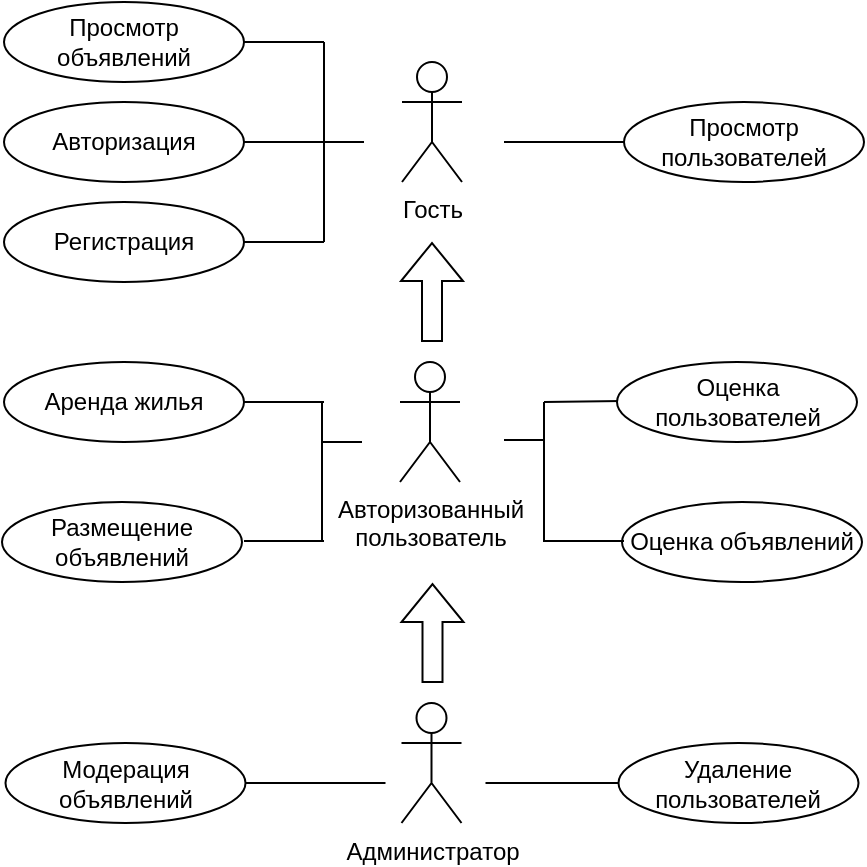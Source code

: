 <mxfile version="21.1.5" type="device" pages="6">
  <diagram id="4vebmYVOx7jHdbjQ3ro9" name="use-case">
    <mxGraphModel dx="954" dy="502" grid="1" gridSize="10" guides="1" tooltips="1" connect="1" arrows="1" fold="1" page="1" pageScale="1" pageWidth="827" pageHeight="1169" math="0" shadow="0">
      <root>
        <mxCell id="0" />
        <mxCell id="1" parent="0" />
        <mxCell id="RCFSjDSiM6SKMUvU80vW-1" value="Гость" style="shape=umlActor;verticalLabelPosition=bottom;verticalAlign=top;html=1;outlineConnect=0;labelBackgroundColor=none;rounded=0;" parent="1" vertex="1">
          <mxGeometry x="399" y="30" width="30" height="60" as="geometry" />
        </mxCell>
        <mxCell id="RCFSjDSiM6SKMUvU80vW-6" value="Просмотр объявлений" style="ellipse;whiteSpace=wrap;html=1;labelBackgroundColor=none;rounded=0;" parent="1" vertex="1">
          <mxGeometry x="200" width="120" height="40" as="geometry" />
        </mxCell>
        <mxCell id="RCFSjDSiM6SKMUvU80vW-7" value="Авторизация" style="ellipse;whiteSpace=wrap;html=1;labelBackgroundColor=none;rounded=0;" parent="1" vertex="1">
          <mxGeometry x="200" y="50" width="120" height="40" as="geometry" />
        </mxCell>
        <mxCell id="RCFSjDSiM6SKMUvU80vW-8" value="Регистрация" style="ellipse;whiteSpace=wrap;html=1;labelBackgroundColor=none;rounded=0;" parent="1" vertex="1">
          <mxGeometry x="200" y="100" width="120" height="40" as="geometry" />
        </mxCell>
        <mxCell id="RCFSjDSiM6SKMUvU80vW-9" value="Просмотр пользователей" style="ellipse;whiteSpace=wrap;html=1;labelBackgroundColor=none;rounded=0;" parent="1" vertex="1">
          <mxGeometry x="510" y="50" width="120" height="40" as="geometry" />
        </mxCell>
        <mxCell id="RCFSjDSiM6SKMUvU80vW-10" value="" style="endArrow=none;html=1;rounded=0;exitX=1;exitY=0.5;exitDx=0;exitDy=0;" parent="1" source="RCFSjDSiM6SKMUvU80vW-8" edge="1">
          <mxGeometry width="50" height="50" relative="1" as="geometry">
            <mxPoint x="390" y="220" as="sourcePoint" />
            <mxPoint x="360" y="120" as="targetPoint" />
          </mxGeometry>
        </mxCell>
        <mxCell id="RCFSjDSiM6SKMUvU80vW-11" value="" style="endArrow=none;html=1;rounded=0;" parent="1" edge="1">
          <mxGeometry width="50" height="50" relative="1" as="geometry">
            <mxPoint x="360" y="20" as="sourcePoint" />
            <mxPoint x="360" y="120" as="targetPoint" />
          </mxGeometry>
        </mxCell>
        <mxCell id="RCFSjDSiM6SKMUvU80vW-12" value="" style="endArrow=none;html=1;rounded=0;exitX=1;exitY=0.5;exitDx=0;exitDy=0;" parent="1" source="RCFSjDSiM6SKMUvU80vW-7" edge="1">
          <mxGeometry width="50" height="50" relative="1" as="geometry">
            <mxPoint x="390" y="220" as="sourcePoint" />
            <mxPoint x="360" y="70" as="targetPoint" />
          </mxGeometry>
        </mxCell>
        <mxCell id="RCFSjDSiM6SKMUvU80vW-13" value="" style="endArrow=none;html=1;rounded=0;exitX=1;exitY=0.5;exitDx=0;exitDy=0;" parent="1" source="RCFSjDSiM6SKMUvU80vW-6" edge="1">
          <mxGeometry width="50" height="50" relative="1" as="geometry">
            <mxPoint x="390" y="220" as="sourcePoint" />
            <mxPoint x="360" y="20" as="targetPoint" />
          </mxGeometry>
        </mxCell>
        <mxCell id="RCFSjDSiM6SKMUvU80vW-14" value="" style="endArrow=none;html=1;rounded=0;" parent="1" edge="1">
          <mxGeometry width="50" height="50" relative="1" as="geometry">
            <mxPoint x="360" y="70" as="sourcePoint" />
            <mxPoint x="380" y="70" as="targetPoint" />
          </mxGeometry>
        </mxCell>
        <mxCell id="RCFSjDSiM6SKMUvU80vW-23" value="" style="endArrow=none;html=1;rounded=0;entryX=0;entryY=0.5;entryDx=0;entryDy=0;" parent="1" target="RCFSjDSiM6SKMUvU80vW-9" edge="1">
          <mxGeometry width="50" height="50" relative="1" as="geometry">
            <mxPoint x="450" y="70" as="sourcePoint" />
            <mxPoint x="440" y="170" as="targetPoint" />
          </mxGeometry>
        </mxCell>
        <mxCell id="RCFSjDSiM6SKMUvU80vW-24" value="Авторизованный&lt;br&gt;пользователь" style="shape=umlActor;verticalLabelPosition=bottom;verticalAlign=top;html=1;outlineConnect=0;labelBackgroundColor=none;rounded=0;" parent="1" vertex="1">
          <mxGeometry x="398" y="180" width="30" height="60" as="geometry" />
        </mxCell>
        <mxCell id="RCFSjDSiM6SKMUvU80vW-26" value="Аренда жилья" style="ellipse;whiteSpace=wrap;html=1;labelBackgroundColor=none;rounded=0;" parent="1" vertex="1">
          <mxGeometry x="200" y="180" width="120" height="40" as="geometry" />
        </mxCell>
        <mxCell id="RCFSjDSiM6SKMUvU80vW-27" value="Размещение объявлений" style="ellipse;whiteSpace=wrap;html=1;labelBackgroundColor=none;rounded=0;" parent="1" vertex="1">
          <mxGeometry x="199" y="250" width="120" height="40" as="geometry" />
        </mxCell>
        <mxCell id="RCFSjDSiM6SKMUvU80vW-29" value="" style="endArrow=none;html=1;rounded=0;exitX=1;exitY=0.5;exitDx=0;exitDy=0;" parent="1" edge="1">
          <mxGeometry width="50" height="50" relative="1" as="geometry">
            <mxPoint x="320" y="269.5" as="sourcePoint" />
            <mxPoint x="360" y="269.5" as="targetPoint" />
          </mxGeometry>
        </mxCell>
        <mxCell id="RCFSjDSiM6SKMUvU80vW-30" value="" style="endArrow=none;html=1;rounded=0;" parent="1" edge="1">
          <mxGeometry width="50" height="50" relative="1" as="geometry">
            <mxPoint x="359" y="200" as="sourcePoint" />
            <mxPoint x="359" y="270" as="targetPoint" />
          </mxGeometry>
        </mxCell>
        <mxCell id="RCFSjDSiM6SKMUvU80vW-31" value="" style="endArrow=none;html=1;rounded=0;exitX=1;exitY=0.5;exitDx=0;exitDy=0;" parent="1" source="RCFSjDSiM6SKMUvU80vW-26" edge="1">
          <mxGeometry width="50" height="50" relative="1" as="geometry">
            <mxPoint x="389" y="370" as="sourcePoint" />
            <mxPoint x="360" y="200" as="targetPoint" />
          </mxGeometry>
        </mxCell>
        <mxCell id="RCFSjDSiM6SKMUvU80vW-33" value="" style="endArrow=none;html=1;rounded=0;" parent="1" edge="1">
          <mxGeometry width="50" height="50" relative="1" as="geometry">
            <mxPoint x="359" y="220" as="sourcePoint" />
            <mxPoint x="379" y="220" as="targetPoint" />
          </mxGeometry>
        </mxCell>
        <mxCell id="RCFSjDSiM6SKMUvU80vW-34" value="" style="endArrow=none;html=1;rounded=0;entryX=0;entryY=0.5;entryDx=0;entryDy=0;" parent="1" edge="1">
          <mxGeometry width="50" height="50" relative="1" as="geometry">
            <mxPoint x="470" y="200" as="sourcePoint" />
            <mxPoint x="509" y="199.5" as="targetPoint" />
          </mxGeometry>
        </mxCell>
        <mxCell id="RCFSjDSiM6SKMUvU80vW-35" value="Оценка пользователей" style="ellipse;whiteSpace=wrap;html=1;labelBackgroundColor=none;rounded=0;" parent="1" vertex="1">
          <mxGeometry x="506.5" y="180" width="120" height="40" as="geometry" />
        </mxCell>
        <mxCell id="RCFSjDSiM6SKMUvU80vW-36" value="Оценка объявлений" style="ellipse;whiteSpace=wrap;html=1;labelBackgroundColor=none;rounded=0;" parent="1" vertex="1">
          <mxGeometry x="509" y="250" width="120" height="40" as="geometry" />
        </mxCell>
        <mxCell id="RCFSjDSiM6SKMUvU80vW-37" value="" style="endArrow=none;html=1;rounded=0;" parent="1" edge="1">
          <mxGeometry width="50" height="50" relative="1" as="geometry">
            <mxPoint x="470" y="200" as="sourcePoint" />
            <mxPoint x="470" y="270" as="targetPoint" />
          </mxGeometry>
        </mxCell>
        <mxCell id="RCFSjDSiM6SKMUvU80vW-39" value="" style="endArrow=none;html=1;rounded=0;exitX=1;exitY=0.5;exitDx=0;exitDy=0;" parent="1" edge="1">
          <mxGeometry width="50" height="50" relative="1" as="geometry">
            <mxPoint x="470" y="269.5" as="sourcePoint" />
            <mxPoint x="510" y="269.5" as="targetPoint" />
          </mxGeometry>
        </mxCell>
        <mxCell id="RCFSjDSiM6SKMUvU80vW-40" value="Администратор" style="shape=umlActor;verticalLabelPosition=bottom;verticalAlign=top;html=1;outlineConnect=0;labelBackgroundColor=none;rounded=0;" parent="1" vertex="1">
          <mxGeometry x="398.75" y="350.5" width="30" height="60" as="geometry" />
        </mxCell>
        <mxCell id="Gzb5JDf-8BqnXquBhJr--3" style="edgeStyle=orthogonalEdgeStyle;rounded=0;orthogonalLoop=1;jettySize=auto;html=1;exitX=1;exitY=0.5;exitDx=0;exitDy=0;endArrow=none;endFill=0;" edge="1" parent="1" source="RCFSjDSiM6SKMUvU80vW-72">
          <mxGeometry relative="1" as="geometry">
            <mxPoint x="390.75" y="390.5" as="targetPoint" />
          </mxGeometry>
        </mxCell>
        <mxCell id="RCFSjDSiM6SKMUvU80vW-72" value="Модерация объявлений" style="ellipse;whiteSpace=wrap;html=1;labelBackgroundColor=none;rounded=0;" parent="1" vertex="1">
          <mxGeometry x="200.75" y="370.5" width="120" height="40" as="geometry" />
        </mxCell>
        <mxCell id="Gzb5JDf-8BqnXquBhJr--4" style="edgeStyle=orthogonalEdgeStyle;rounded=0;orthogonalLoop=1;jettySize=auto;html=1;exitX=0;exitY=0.5;exitDx=0;exitDy=0;endArrow=none;endFill=0;" edge="1" parent="1" source="RCFSjDSiM6SKMUvU80vW-73">
          <mxGeometry relative="1" as="geometry">
            <mxPoint x="440.75" y="390.5" as="targetPoint" />
          </mxGeometry>
        </mxCell>
        <mxCell id="RCFSjDSiM6SKMUvU80vW-73" value="Удаление пользователей" style="ellipse;whiteSpace=wrap;html=1;labelBackgroundColor=none;rounded=0;" parent="1" vertex="1">
          <mxGeometry x="507.25" y="370.5" width="120" height="40" as="geometry" />
        </mxCell>
        <mxCell id="Gzb5JDf-8BqnXquBhJr--1" value="" style="endArrow=none;html=1;rounded=0;" edge="1" parent="1">
          <mxGeometry width="50" height="50" relative="1" as="geometry">
            <mxPoint x="450" y="219" as="sourcePoint" />
            <mxPoint x="470" y="219" as="targetPoint" />
          </mxGeometry>
        </mxCell>
        <mxCell id="Gzb5JDf-8BqnXquBhJr--2" value="" style="shape=flexArrow;endArrow=classic;html=1;rounded=0;" edge="1" parent="1">
          <mxGeometry width="50" height="50" relative="1" as="geometry">
            <mxPoint x="414" y="170" as="sourcePoint" />
            <mxPoint x="414" y="120" as="targetPoint" />
          </mxGeometry>
        </mxCell>
        <mxCell id="Gzb5JDf-8BqnXquBhJr--5" value="" style="shape=flexArrow;endArrow=classic;html=1;rounded=0;" edge="1" parent="1">
          <mxGeometry width="50" height="50" relative="1" as="geometry">
            <mxPoint x="414.25" y="340.5" as="sourcePoint" />
            <mxPoint x="414.25" y="290.5" as="targetPoint" />
          </mxGeometry>
        </mxCell>
      </root>
    </mxGraphModel>
  </diagram>
  <diagram id="R2lEEEUBdFMjLlhIrx00" name="ER">
    <mxGraphModel dx="954" dy="502" grid="1" gridSize="5" guides="1" tooltips="1" connect="1" arrows="1" fold="1" page="1" pageScale="1" pageWidth="850" pageHeight="1100" math="0" shadow="0" extFonts="Permanent Marker^https://fonts.googleapis.com/css?family=Permanent+Marker">
      <root>
        <mxCell id="0" />
        <mxCell id="1" parent="0" />
        <mxCell id="uL5LuhKGqLXl_wiLVlIq-5" value="" style="edgeStyle=orthogonalEdgeStyle;rounded=0;orthogonalLoop=1;jettySize=auto;html=1;endArrow=none;endFill=0;" parent="1" source="JnP95hZawI-X1WhkwSoz-1" target="uL5LuhKGqLXl_wiLVlIq-4" edge="1">
          <mxGeometry relative="1" as="geometry" />
        </mxCell>
        <mxCell id="kxwmolaSTCglCqQh5Oki-24" style="edgeStyle=orthogonalEdgeStyle;rounded=0;orthogonalLoop=1;jettySize=auto;html=1;exitX=1;exitY=0.5;exitDx=0;exitDy=0;endArrow=none;endFill=0;" parent="1" source="CJ915dAGNoTUdretTqbq-1" edge="1">
          <mxGeometry relative="1" as="geometry">
            <mxPoint x="420" y="260" as="targetPoint" />
          </mxGeometry>
        </mxCell>
        <mxCell id="JnP95hZawI-X1WhkwSoz-1" value="Объявление" style="rounded=0;whiteSpace=wrap;html=1;" parent="1" vertex="1">
          <mxGeometry x="140" y="240" width="90" height="40" as="geometry" />
        </mxCell>
        <mxCell id="JnP95hZawI-X1WhkwSoz-9" style="edgeStyle=orthogonalEdgeStyle;rounded=0;orthogonalLoop=1;jettySize=auto;html=1;exitX=1;exitY=0.5;exitDx=0;exitDy=0;endArrow=none;endFill=0;" parent="1" source="JnP95hZawI-X1WhkwSoz-5" edge="1">
          <mxGeometry relative="1" as="geometry">
            <mxPoint x="185" y="105" as="targetPoint" />
          </mxGeometry>
        </mxCell>
        <mxCell id="JnP95hZawI-X1WhkwSoz-5" value="Описание" style="ellipse;whiteSpace=wrap;html=1;" parent="1" vertex="1">
          <mxGeometry x="40" y="85" width="100" height="40" as="geometry" />
        </mxCell>
        <mxCell id="JnP95hZawI-X1WhkwSoz-10" style="edgeStyle=orthogonalEdgeStyle;rounded=0;orthogonalLoop=1;jettySize=auto;html=1;exitX=1;exitY=0.5;exitDx=0;exitDy=0;endArrow=none;endFill=0;" parent="1" source="JnP95hZawI-X1WhkwSoz-6" edge="1">
          <mxGeometry relative="1" as="geometry">
            <mxPoint x="185" y="155" as="targetPoint" />
          </mxGeometry>
        </mxCell>
        <mxCell id="JnP95hZawI-X1WhkwSoz-6" value="Цена" style="ellipse;whiteSpace=wrap;html=1;" parent="1" vertex="1">
          <mxGeometry x="40" y="135" width="100" height="40" as="geometry" />
        </mxCell>
        <mxCell id="JnP95hZawI-X1WhkwSoz-11" style="edgeStyle=orthogonalEdgeStyle;rounded=0;orthogonalLoop=1;jettySize=auto;html=1;exitX=1;exitY=0.5;exitDx=0;exitDy=0;endArrow=none;endFill=0;" parent="1" source="JnP95hZawI-X1WhkwSoz-7" edge="1">
          <mxGeometry relative="1" as="geometry">
            <mxPoint x="185" y="205" as="targetPoint" />
          </mxGeometry>
        </mxCell>
        <mxCell id="JnP95hZawI-X1WhkwSoz-7" value="id" style="ellipse;whiteSpace=wrap;html=1;" parent="1" vertex="1">
          <mxGeometry x="40" y="185" width="100" height="40" as="geometry" />
        </mxCell>
        <mxCell id="JnP95hZawI-X1WhkwSoz-8" value="" style="endArrow=none;html=1;rounded=0;exitX=0.5;exitY=0;exitDx=0;exitDy=0;" parent="1" source="JnP95hZawI-X1WhkwSoz-1" edge="1">
          <mxGeometry width="50" height="50" relative="1" as="geometry">
            <mxPoint x="180" y="285" as="sourcePoint" />
            <mxPoint x="185" y="105" as="targetPoint" />
          </mxGeometry>
        </mxCell>
        <mxCell id="kxwmolaSTCglCqQh5Oki-15" style="edgeStyle=orthogonalEdgeStyle;rounded=0;orthogonalLoop=1;jettySize=auto;html=1;exitX=0;exitY=0.5;exitDx=0;exitDy=0;endArrow=none;endFill=0;" parent="1" source="JnP95hZawI-X1WhkwSoz-18" edge="1">
          <mxGeometry relative="1" as="geometry">
            <mxPoint x="185" y="155" as="targetPoint" />
          </mxGeometry>
        </mxCell>
        <mxCell id="JnP95hZawI-X1WhkwSoz-18" value="Рейтинг" style="ellipse;whiteSpace=wrap;html=1;" parent="1" vertex="1">
          <mxGeometry x="220" y="135" width="100" height="40" as="geometry" />
        </mxCell>
        <mxCell id="kxwmolaSTCglCqQh5Oki-12" style="edgeStyle=orthogonalEdgeStyle;rounded=0;orthogonalLoop=1;jettySize=auto;html=1;exitX=0;exitY=0.5;exitDx=0;exitDy=0;endArrow=none;endFill=0;" parent="1" source="uL5LuhKGqLXl_wiLVlIq-1" edge="1">
          <mxGeometry relative="1" as="geometry">
            <mxPoint x="185" y="205" as="targetPoint" />
          </mxGeometry>
        </mxCell>
        <mxCell id="uL5LuhKGqLXl_wiLVlIq-1" value="Адрес" style="ellipse;whiteSpace=wrap;html=1;" parent="1" vertex="1">
          <mxGeometry x="220" y="185" width="100" height="40" as="geometry" />
        </mxCell>
        <mxCell id="kxwmolaSTCglCqQh5Oki-2" value="" style="edgeStyle=orthogonalEdgeStyle;rounded=0;orthogonalLoop=1;jettySize=auto;html=1;endArrow=none;endFill=0;entryX=0.5;entryY=0;entryDx=0;entryDy=0;" parent="1" source="uL5LuhKGqLXl_wiLVlIq-4" target="kxwmolaSTCglCqQh5Oki-3" edge="1">
          <mxGeometry relative="1" as="geometry">
            <mxPoint x="185" y="465" as="targetPoint" />
          </mxGeometry>
        </mxCell>
        <mxCell id="uL5LuhKGqLXl_wiLVlIq-4" value="Размещает" style="rhombus;whiteSpace=wrap;html=1;rounded=0;" parent="1" vertex="1">
          <mxGeometry x="145" y="300" width="80" height="80" as="geometry" />
        </mxCell>
        <mxCell id="kxwmolaSTCglCqQh5Oki-9" style="edgeStyle=orthogonalEdgeStyle;rounded=0;orthogonalLoop=1;jettySize=auto;html=1;exitX=0.5;exitY=1;exitDx=0;exitDy=0;endArrow=none;endFill=0;" parent="1" source="kxwmolaSTCglCqQh5Oki-3" edge="1">
          <mxGeometry relative="1" as="geometry">
            <mxPoint x="185" y="580" as="targetPoint" />
          </mxGeometry>
        </mxCell>
        <mxCell id="kxwmolaSTCglCqQh5Oki-3" value="Пользователь" style="rounded=0;whiteSpace=wrap;html=1;" parent="1" vertex="1">
          <mxGeometry x="140" y="400" width="90" height="40" as="geometry" />
        </mxCell>
        <mxCell id="kxwmolaSTCglCqQh5Oki-5" value="Логин" style="ellipse;whiteSpace=wrap;html=1;" parent="1" vertex="1">
          <mxGeometry x="40" y="460" width="100" height="40" as="geometry" />
        </mxCell>
        <mxCell id="kxwmolaSTCglCqQh5Oki-6" value="Пароль" style="ellipse;whiteSpace=wrap;html=1;" parent="1" vertex="1">
          <mxGeometry x="40" y="510" width="100" height="40" as="geometry" />
        </mxCell>
        <mxCell id="kxwmolaSTCglCqQh5Oki-10" style="edgeStyle=orthogonalEdgeStyle;rounded=0;orthogonalLoop=1;jettySize=auto;html=1;exitX=0;exitY=0.5;exitDx=0;exitDy=0;entryX=1;entryY=0.5;entryDx=0;entryDy=0;endArrow=none;endFill=0;" parent="1" source="kxwmolaSTCglCqQh5Oki-7" target="kxwmolaSTCglCqQh5Oki-6" edge="1">
          <mxGeometry relative="1" as="geometry" />
        </mxCell>
        <mxCell id="kxwmolaSTCglCqQh5Oki-7" value="id" style="ellipse;whiteSpace=wrap;html=1;" parent="1" vertex="1">
          <mxGeometry x="225" y="510" width="100" height="40" as="geometry" />
        </mxCell>
        <mxCell id="kxwmolaSTCglCqQh5Oki-11" style="edgeStyle=orthogonalEdgeStyle;rounded=0;orthogonalLoop=1;jettySize=auto;html=1;exitX=0;exitY=0.5;exitDx=0;exitDy=0;entryX=1;entryY=0.5;entryDx=0;entryDy=0;endArrow=none;endFill=0;" parent="1" source="kxwmolaSTCglCqQh5Oki-8" target="kxwmolaSTCglCqQh5Oki-5" edge="1">
          <mxGeometry relative="1" as="geometry" />
        </mxCell>
        <mxCell id="kxwmolaSTCglCqQh5Oki-8" value="Права доступа" style="ellipse;whiteSpace=wrap;html=1;" parent="1" vertex="1">
          <mxGeometry x="225" y="460" width="100" height="40" as="geometry" />
        </mxCell>
        <mxCell id="kxwmolaSTCglCqQh5Oki-13" value="1" style="text;html=1;align=center;verticalAlign=middle;resizable=0;points=[];autosize=1;strokeColor=none;fillColor=none;" parent="1" vertex="1">
          <mxGeometry x="186" y="370" width="30" height="30" as="geometry" />
        </mxCell>
        <mxCell id="kxwmolaSTCglCqQh5Oki-14" value="М" style="text;html=1;align=center;verticalAlign=middle;resizable=0;points=[];autosize=1;strokeColor=none;fillColor=none;" parent="1" vertex="1">
          <mxGeometry x="191" y="275" width="30" height="30" as="geometry" />
        </mxCell>
        <mxCell id="kxwmolaSTCglCqQh5Oki-17" style="edgeStyle=orthogonalEdgeStyle;rounded=0;orthogonalLoop=1;jettySize=auto;html=1;exitX=0;exitY=0.5;exitDx=0;exitDy=0;endArrow=none;endFill=0;" parent="1" source="kxwmolaSTCglCqQh5Oki-16" edge="1">
          <mxGeometry relative="1" as="geometry">
            <mxPoint x="185" y="105" as="targetPoint" />
          </mxGeometry>
        </mxCell>
        <mxCell id="kxwmolaSTCglCqQh5Oki-16" value="id владельца" style="ellipse;whiteSpace=wrap;html=1;" parent="1" vertex="1">
          <mxGeometry x="220" y="85" width="100" height="40" as="geometry" />
        </mxCell>
        <mxCell id="kxwmolaSTCglCqQh5Oki-30" style="edgeStyle=orthogonalEdgeStyle;rounded=0;orthogonalLoop=1;jettySize=auto;html=1;exitX=1;exitY=0.5;exitDx=0;exitDy=0;entryX=0;entryY=0.5;entryDx=0;entryDy=0;endArrow=none;endFill=0;" parent="1" target="kxwmolaSTCglCqQh5Oki-29" edge="1">
          <mxGeometry relative="1" as="geometry">
            <mxPoint x="420" y="260" as="sourcePoint" />
          </mxGeometry>
        </mxCell>
        <mxCell id="kxwmolaSTCglCqQh5Oki-28" style="edgeStyle=orthogonalEdgeStyle;rounded=0;orthogonalLoop=1;jettySize=auto;html=1;exitX=0;exitY=0.5;exitDx=0;exitDy=0;endArrow=none;endFill=0;" parent="1" source="kxwmolaSTCglCqQh5Oki-27" edge="1">
          <mxGeometry relative="1" as="geometry">
            <mxPoint x="185" y="580" as="targetPoint" />
          </mxGeometry>
        </mxCell>
        <mxCell id="kxwmolaSTCglCqQh5Oki-27" value="Рейтинг" style="ellipse;whiteSpace=wrap;html=1;" parent="1" vertex="1">
          <mxGeometry x="225" y="560" width="100" height="40" as="geometry" />
        </mxCell>
        <mxCell id="kxwmolaSTCglCqQh5Oki-42" style="edgeStyle=orthogonalEdgeStyle;rounded=0;orthogonalLoop=1;jettySize=auto;html=1;exitX=0.5;exitY=0;exitDx=0;exitDy=0;endArrow=none;endFill=0;" parent="1" source="kxwmolaSTCglCqQh5Oki-29" edge="1">
          <mxGeometry relative="1" as="geometry">
            <mxPoint x="540" y="85" as="targetPoint" />
          </mxGeometry>
        </mxCell>
        <mxCell id="kxwmolaSTCglCqQh5Oki-29" value="Аренда" style="rounded=0;whiteSpace=wrap;html=1;" parent="1" vertex="1">
          <mxGeometry x="495" y="240" width="90" height="40" as="geometry" />
        </mxCell>
        <mxCell id="kxwmolaSTCglCqQh5Oki-44" style="edgeStyle=orthogonalEdgeStyle;rounded=0;orthogonalLoop=1;jettySize=auto;html=1;exitX=1;exitY=0.5;exitDx=0;exitDy=0;entryX=0;entryY=0.5;entryDx=0;entryDy=0;endArrow=none;endFill=0;" parent="1" source="kxwmolaSTCglCqQh5Oki-31" target="kxwmolaSTCglCqQh5Oki-34" edge="1">
          <mxGeometry relative="1" as="geometry" />
        </mxCell>
        <mxCell id="kxwmolaSTCglCqQh5Oki-31" value="Дата начала" style="ellipse;whiteSpace=wrap;html=1;" parent="1" vertex="1">
          <mxGeometry x="395" y="165" width="100" height="40" as="geometry" />
        </mxCell>
        <mxCell id="kxwmolaSTCglCqQh5Oki-45" style="edgeStyle=orthogonalEdgeStyle;rounded=0;orthogonalLoop=1;jettySize=auto;html=1;exitX=1;exitY=0.5;exitDx=0;exitDy=0;endArrow=none;endFill=0;" parent="1" source="kxwmolaSTCglCqQh5Oki-32" edge="1">
          <mxGeometry relative="1" as="geometry">
            <mxPoint x="540" y="135.158" as="targetPoint" />
          </mxGeometry>
        </mxCell>
        <mxCell id="kxwmolaSTCglCqQh5Oki-32" value="Дата конца" style="ellipse;whiteSpace=wrap;html=1;" parent="1" vertex="1">
          <mxGeometry x="395" y="115" width="100" height="40" as="geometry" />
        </mxCell>
        <mxCell id="kxwmolaSTCglCqQh5Oki-43" style="edgeStyle=orthogonalEdgeStyle;rounded=0;orthogonalLoop=1;jettySize=auto;html=1;exitX=1;exitY=0.5;exitDx=0;exitDy=0;endArrow=none;endFill=0;" parent="1" source="kxwmolaSTCglCqQh5Oki-33" edge="1">
          <mxGeometry relative="1" as="geometry">
            <mxPoint x="540" y="84.632" as="targetPoint" />
          </mxGeometry>
        </mxCell>
        <mxCell id="kxwmolaSTCglCqQh5Oki-33" value="id пользователя" style="ellipse;whiteSpace=wrap;html=1;" parent="1" vertex="1">
          <mxGeometry x="395" y="65" width="100" height="40" as="geometry" />
        </mxCell>
        <mxCell id="kxwmolaSTCglCqQh5Oki-34" value="id жилья" style="ellipse;whiteSpace=wrap;html=1;" parent="1" vertex="1">
          <mxGeometry x="585" y="165" width="100" height="40" as="geometry" />
        </mxCell>
        <mxCell id="kxwmolaSTCglCqQh5Oki-36" value="M" style="text;html=1;align=center;verticalAlign=middle;resizable=0;points=[];autosize=1;strokeColor=none;fillColor=none;" parent="1" vertex="1">
          <mxGeometry x="405" y="220" width="30" height="30" as="geometry" />
        </mxCell>
        <mxCell id="kxwmolaSTCglCqQh5Oki-38" style="edgeStyle=orthogonalEdgeStyle;rounded=0;orthogonalLoop=1;jettySize=auto;html=1;exitX=0;exitY=0.5;exitDx=0;exitDy=0;entryX=1;entryY=0.5;entryDx=0;entryDy=0;endArrow=none;endFill=0;" parent="1" source="kxwmolaSTCglCqQh5Oki-37" target="kxwmolaSTCglCqQh5Oki-3" edge="1">
          <mxGeometry relative="1" as="geometry" />
        </mxCell>
        <mxCell id="kxwmolaSTCglCqQh5Oki-39" style="edgeStyle=orthogonalEdgeStyle;rounded=0;orthogonalLoop=1;jettySize=auto;html=1;exitX=1;exitY=0.5;exitDx=0;exitDy=0;entryX=0.5;entryY=1;entryDx=0;entryDy=0;endArrow=none;endFill=0;" parent="1" source="kxwmolaSTCglCqQh5Oki-37" target="kxwmolaSTCglCqQh5Oki-29" edge="1">
          <mxGeometry relative="1" as="geometry" />
        </mxCell>
        <mxCell id="kxwmolaSTCglCqQh5Oki-37" value="арендует" style="rhombus;whiteSpace=wrap;html=1;rounded=0;" parent="1" vertex="1">
          <mxGeometry x="335" y="380" width="80" height="80" as="geometry" />
        </mxCell>
        <mxCell id="kxwmolaSTCglCqQh5Oki-40" value="1" style="text;html=1;align=center;verticalAlign=middle;resizable=0;points=[];autosize=1;strokeColor=none;fillColor=none;" parent="1" vertex="1">
          <mxGeometry x="311" y="375" width="30" height="30" as="geometry" />
        </mxCell>
        <mxCell id="kxwmolaSTCglCqQh5Oki-41" value="М" style="text;html=1;align=center;verticalAlign=middle;resizable=0;points=[];autosize=1;strokeColor=none;fillColor=none;" parent="1" vertex="1">
          <mxGeometry x="405" y="375" width="30" height="30" as="geometry" />
        </mxCell>
        <mxCell id="CJ915dAGNoTUdretTqbq-2" value="" style="edgeStyle=orthogonalEdgeStyle;rounded=0;orthogonalLoop=1;jettySize=auto;html=1;exitX=1;exitY=0.5;exitDx=0;exitDy=0;endArrow=none;endFill=0;" edge="1" parent="1" source="JnP95hZawI-X1WhkwSoz-1" target="CJ915dAGNoTUdretTqbq-1">
          <mxGeometry relative="1" as="geometry">
            <mxPoint x="420" y="260" as="targetPoint" />
            <mxPoint x="230" y="260" as="sourcePoint" />
          </mxGeometry>
        </mxCell>
        <mxCell id="CJ915dAGNoTUdretTqbq-1" value="бронирует" style="rhombus;whiteSpace=wrap;html=1;rounded=0;" vertex="1" parent="1">
          <mxGeometry x="325" y="220" width="80" height="80" as="geometry" />
        </mxCell>
        <mxCell id="gT2PxaS9LJgXekd4oeLf-3" style="edgeStyle=orthogonalEdgeStyle;rounded=0;orthogonalLoop=1;jettySize=auto;html=1;exitX=0;exitY=0.5;exitDx=0;exitDy=0;endArrow=none;endFill=0;" edge="1" parent="1" source="gT2PxaS9LJgXekd4oeLf-2">
          <mxGeometry relative="1" as="geometry">
            <mxPoint x="185" y="105" as="targetPoint" />
          </mxGeometry>
        </mxCell>
        <mxCell id="gT2PxaS9LJgXekd4oeLf-2" value="Одобрено (да/нет)" style="ellipse;whiteSpace=wrap;html=1;" vertex="1" parent="1">
          <mxGeometry x="221" y="35" width="100" height="40" as="geometry" />
        </mxCell>
        <mxCell id="c8ohPzpMTwUdMeZKBApB-1" value="1" style="text;html=1;align=center;verticalAlign=middle;resizable=0;points=[];autosize=1;strokeColor=none;fillColor=none;" vertex="1" parent="1">
          <mxGeometry x="311" y="220" width="30" height="30" as="geometry" />
        </mxCell>
      </root>
    </mxGraphModel>
  </diagram>
  <diagram id="TbEw0M4sUo_zcseSTE-e" name="bpmn">
    <mxGraphModel dx="2190" dy="717" grid="1" gridSize="5" guides="1" tooltips="1" connect="1" arrows="1" fold="1" page="1" pageScale="1" pageWidth="827" pageHeight="1169" math="0" shadow="0">
      <root>
        <mxCell id="0" />
        <mxCell id="1" parent="0" />
        <mxCell id="zHFYui1675vwk1UhFQGu-3" value="" style="edgeStyle=orthogonalEdgeStyle;rounded=0;orthogonalLoop=1;jettySize=auto;html=1;endArrow=classic;endFill=1;startArrow=none;startFill=0;" parent="1" source="zHFYui1675vwk1UhFQGu-1" target="zHFYui1675vwk1UhFQGu-2" edge="1">
          <mxGeometry relative="1" as="geometry" />
        </mxCell>
        <mxCell id="zHFYui1675vwk1UhFQGu-1" value="" style="ellipse;whiteSpace=wrap;html=1;aspect=fixed;" parent="1" vertex="1">
          <mxGeometry x="20" y="20" width="50" height="50" as="geometry" />
        </mxCell>
        <mxCell id="zHFYui1675vwk1UhFQGu-8" style="edgeStyle=orthogonalEdgeStyle;rounded=0;orthogonalLoop=1;jettySize=auto;html=1;exitX=1;exitY=0.5;exitDx=0;exitDy=0;startArrow=none;startFill=0;endArrow=classic;endFill=1;entryX=0;entryY=0.5;entryDx=0;entryDy=0;entryPerimeter=0;" parent="1" source="zHFYui1675vwk1UhFQGu-2" target="zHFYui1675vwk1UhFQGu-13" edge="1">
          <mxGeometry relative="1" as="geometry">
            <mxPoint x="235" y="45" as="targetPoint" />
          </mxGeometry>
        </mxCell>
        <mxCell id="zHFYui1675vwk1UhFQGu-2" value="Проверка данных пользователя" style="whiteSpace=wrap;html=1;rounded=1;glass=0;shadow=0;" parent="1" vertex="1">
          <mxGeometry x="100" y="20" width="110" height="50" as="geometry" />
        </mxCell>
        <mxCell id="zHFYui1675vwk1UhFQGu-4" value="Вход в &lt;br&gt;систему" style="text;html=1;align=center;verticalAlign=middle;resizable=0;points=[];autosize=1;strokeColor=none;fillColor=none;" parent="1" vertex="1">
          <mxGeometry x="12.5" y="70" width="65" height="45" as="geometry" />
        </mxCell>
        <mxCell id="zHFYui1675vwk1UhFQGu-11" style="edgeStyle=orthogonalEdgeStyle;rounded=0;orthogonalLoop=1;jettySize=auto;html=1;exitX=0.5;exitY=1;exitDx=0;exitDy=0;exitPerimeter=0;entryX=0;entryY=0.5;entryDx=0;entryDy=0;startArrow=none;startFill=0;endArrow=classic;endFill=1;" parent="1" source="zHFYui1675vwk1UhFQGu-13" target="zHFYui1675vwk1UhFQGu-10" edge="1">
          <mxGeometry relative="1" as="geometry">
            <mxPoint x="282.5" y="72.5" as="sourcePoint" />
          </mxGeometry>
        </mxCell>
        <mxCell id="zHFYui1675vwk1UhFQGu-12" style="edgeStyle=orthogonalEdgeStyle;rounded=0;orthogonalLoop=1;jettySize=auto;html=1;exitX=1;exitY=0.5;exitDx=0;exitDy=0;exitPerimeter=0;entryX=0;entryY=0.5;entryDx=0;entryDy=0;startArrow=none;startFill=0;endArrow=classic;endFill=1;" parent="1" source="zHFYui1675vwk1UhFQGu-13" target="zHFYui1675vwk1UhFQGu-9" edge="1">
          <mxGeometry relative="1" as="geometry">
            <mxPoint x="310" y="45" as="sourcePoint" />
          </mxGeometry>
        </mxCell>
        <mxCell id="zHFYui1675vwk1UhFQGu-16" style="edgeStyle=orthogonalEdgeStyle;rounded=0;orthogonalLoop=1;jettySize=auto;html=1;exitX=1;exitY=0.5;exitDx=0;exitDy=0;entryX=0;entryY=0.5;entryDx=0;entryDy=0;entryPerimeter=0;startArrow=none;startFill=0;endArrow=classic;endFill=1;" parent="1" source="zHFYui1675vwk1UhFQGu-9" target="zHFYui1675vwk1UhFQGu-14" edge="1">
          <mxGeometry relative="1" as="geometry" />
        </mxCell>
        <mxCell id="zHFYui1675vwk1UhFQGu-9" value="Вход в систему" style="whiteSpace=wrap;html=1;rounded=1;glass=0;shadow=0;" parent="1" vertex="1">
          <mxGeometry x="360" y="20" width="110" height="50" as="geometry" />
        </mxCell>
        <mxCell id="zHFYui1675vwk1UhFQGu-15" style="edgeStyle=orthogonalEdgeStyle;rounded=0;orthogonalLoop=1;jettySize=auto;html=1;exitX=1;exitY=0.5;exitDx=0;exitDy=0;entryX=0.5;entryY=1;entryDx=0;entryDy=0;entryPerimeter=0;startArrow=none;startFill=0;endArrow=classic;endFill=1;" parent="1" source="zHFYui1675vwk1UhFQGu-10" target="zHFYui1675vwk1UhFQGu-14" edge="1">
          <mxGeometry relative="1" as="geometry" />
        </mxCell>
        <mxCell id="zHFYui1675vwk1UhFQGu-10" value="Отказ в авторизации" style="whiteSpace=wrap;html=1;rounded=1;glass=0;shadow=0;" parent="1" vertex="1">
          <mxGeometry x="359" y="110" width="110" height="50" as="geometry" />
        </mxCell>
        <mxCell id="zHFYui1675vwk1UhFQGu-13" value="" style="points=[[0.25,0.25,0],[0.5,0,0],[0.75,0.25,0],[1,0.5,0],[0.75,0.75,0],[0.5,1,0],[0.25,0.75,0],[0,0.5,0]];shape=mxgraph.bpmn.gateway2;html=1;verticalLabelPosition=bottom;labelBackgroundColor=#ffffff;verticalAlign=top;align=center;perimeter=rhombusPerimeter;outlineConnect=0;outline=none;symbol=none;gwType=exclusive;rounded=1;shadow=0;glass=0;sketch=0;" parent="1" vertex="1">
          <mxGeometry x="255" y="20" width="50" height="50" as="geometry" />
        </mxCell>
        <mxCell id="zHFYui1675vwk1UhFQGu-18" style="edgeStyle=orthogonalEdgeStyle;rounded=0;orthogonalLoop=1;jettySize=auto;html=1;exitX=1;exitY=0.5;exitDx=0;exitDy=0;exitPerimeter=0;entryX=0;entryY=0.5;entryDx=0;entryDy=0;startArrow=none;startFill=0;endArrow=classic;endFill=1;" parent="1" source="zHFYui1675vwk1UhFQGu-14" target="zHFYui1675vwk1UhFQGu-17" edge="1">
          <mxGeometry relative="1" as="geometry" />
        </mxCell>
        <mxCell id="zHFYui1675vwk1UhFQGu-14" value="" style="points=[[0.25,0.25,0],[0.5,0,0],[0.75,0.25,0],[1,0.5,0],[0.75,0.75,0],[0.5,1,0],[0.25,0.75,0],[0,0.5,0]];shape=mxgraph.bpmn.gateway2;html=1;verticalLabelPosition=bottom;labelBackgroundColor=#ffffff;verticalAlign=top;align=center;perimeter=rhombusPerimeter;outlineConnect=0;outline=none;symbol=none;gwType=exclusive;rounded=1;shadow=0;glass=0;sketch=0;" parent="1" vertex="1">
          <mxGeometry x="525" y="20" width="50" height="50" as="geometry" />
        </mxCell>
        <mxCell id="zHFYui1675vwk1UhFQGu-17" value="" style="ellipse;whiteSpace=wrap;html=1;aspect=fixed;" parent="1" vertex="1">
          <mxGeometry x="630" y="20" width="50" height="50" as="geometry" />
        </mxCell>
        <mxCell id="zHFYui1675vwk1UhFQGu-19" value="" style="edgeStyle=orthogonalEdgeStyle;rounded=0;orthogonalLoop=1;jettySize=auto;html=1;endArrow=classic;endFill=1;startArrow=none;startFill=0;" parent="1" source="zHFYui1675vwk1UhFQGu-20" target="zHFYui1675vwk1UhFQGu-22" edge="1">
          <mxGeometry relative="1" as="geometry" />
        </mxCell>
        <mxCell id="zHFYui1675vwk1UhFQGu-20" value="" style="ellipse;whiteSpace=wrap;html=1;aspect=fixed;" parent="1" vertex="1">
          <mxGeometry x="20" y="195" width="50" height="50" as="geometry" />
        </mxCell>
        <mxCell id="zHFYui1675vwk1UhFQGu-36" style="edgeStyle=orthogonalEdgeStyle;rounded=0;orthogonalLoop=1;jettySize=auto;html=1;exitX=1;exitY=0.5;exitDx=0;exitDy=0;entryX=0;entryY=0.5;entryDx=0;entryDy=0;startArrow=none;startFill=0;endArrow=classic;endFill=1;" parent="1" source="zHFYui1675vwk1UhFQGu-22" target="zHFYui1675vwk1UhFQGu-35" edge="1">
          <mxGeometry relative="1" as="geometry" />
        </mxCell>
        <mxCell id="zHFYui1675vwk1UhFQGu-22" value="Ввод данных" style="whiteSpace=wrap;html=1;rounded=1;glass=0;shadow=0;" parent="1" vertex="1">
          <mxGeometry x="100" y="195" width="110" height="50" as="geometry" />
        </mxCell>
        <mxCell id="zHFYui1675vwk1UhFQGu-23" value="Запрос на &lt;br&gt;регистрацию" style="text;html=1;align=center;verticalAlign=middle;resizable=0;points=[];autosize=1;strokeColor=none;fillColor=none;" parent="1" vertex="1">
          <mxGeometry x="-2.5" y="245" width="95" height="45" as="geometry" />
        </mxCell>
        <mxCell id="zHFYui1675vwk1UhFQGu-24" style="edgeStyle=orthogonalEdgeStyle;rounded=0;orthogonalLoop=1;jettySize=auto;html=1;exitX=0.5;exitY=1;exitDx=0;exitDy=0;exitPerimeter=0;entryX=0;entryY=0.5;entryDx=0;entryDy=0;startArrow=none;startFill=0;endArrow=classic;endFill=1;" parent="1" source="zHFYui1675vwk1UhFQGu-30" target="zHFYui1675vwk1UhFQGu-29" edge="1">
          <mxGeometry relative="1" as="geometry">
            <mxPoint x="422.5" y="247.5" as="sourcePoint" />
          </mxGeometry>
        </mxCell>
        <mxCell id="zHFYui1675vwk1UhFQGu-25" style="edgeStyle=orthogonalEdgeStyle;rounded=0;orthogonalLoop=1;jettySize=auto;html=1;exitX=1;exitY=0.5;exitDx=0;exitDy=0;exitPerimeter=0;entryX=0;entryY=0.5;entryDx=0;entryDy=0;startArrow=none;startFill=0;endArrow=classic;endFill=1;" parent="1" source="zHFYui1675vwk1UhFQGu-30" target="zHFYui1675vwk1UhFQGu-27" edge="1">
          <mxGeometry relative="1" as="geometry">
            <mxPoint x="450" y="220" as="sourcePoint" />
          </mxGeometry>
        </mxCell>
        <mxCell id="zHFYui1675vwk1UhFQGu-26" style="edgeStyle=orthogonalEdgeStyle;rounded=0;orthogonalLoop=1;jettySize=auto;html=1;exitX=1;exitY=0.5;exitDx=0;exitDy=0;entryX=0;entryY=0.5;entryDx=0;entryDy=0;entryPerimeter=0;startArrow=none;startFill=0;endArrow=classic;endFill=1;" parent="1" source="zHFYui1675vwk1UhFQGu-27" target="zHFYui1675vwk1UhFQGu-32" edge="1">
          <mxGeometry relative="1" as="geometry" />
        </mxCell>
        <mxCell id="zHFYui1675vwk1UhFQGu-27" value="Успешная регистрация" style="whiteSpace=wrap;html=1;rounded=1;glass=0;shadow=0;" parent="1" vertex="1">
          <mxGeometry x="500" y="195" width="110" height="50" as="geometry" />
        </mxCell>
        <mxCell id="zHFYui1675vwk1UhFQGu-28" style="edgeStyle=orthogonalEdgeStyle;rounded=0;orthogonalLoop=1;jettySize=auto;html=1;exitX=1;exitY=0.5;exitDx=0;exitDy=0;entryX=0.5;entryY=1;entryDx=0;entryDy=0;entryPerimeter=0;startArrow=none;startFill=0;endArrow=classic;endFill=1;" parent="1" source="zHFYui1675vwk1UhFQGu-29" target="zHFYui1675vwk1UhFQGu-32" edge="1">
          <mxGeometry relative="1" as="geometry" />
        </mxCell>
        <mxCell id="zHFYui1675vwk1UhFQGu-29" value="Отказ в регистрации" style="whiteSpace=wrap;html=1;rounded=1;glass=0;shadow=0;" parent="1" vertex="1">
          <mxGeometry x="499" y="285" width="110" height="50" as="geometry" />
        </mxCell>
        <mxCell id="zHFYui1675vwk1UhFQGu-30" value="" style="points=[[0.25,0.25,0],[0.5,0,0],[0.75,0.25,0],[1,0.5,0],[0.75,0.75,0],[0.5,1,0],[0.25,0.75,0],[0,0.5,0]];shape=mxgraph.bpmn.gateway2;html=1;verticalLabelPosition=bottom;labelBackgroundColor=#ffffff;verticalAlign=top;align=center;perimeter=rhombusPerimeter;outlineConnect=0;outline=none;symbol=none;gwType=exclusive;rounded=1;shadow=0;glass=0;sketch=0;" parent="1" vertex="1">
          <mxGeometry x="395" y="195" width="50" height="50" as="geometry" />
        </mxCell>
        <mxCell id="zHFYui1675vwk1UhFQGu-31" style="edgeStyle=orthogonalEdgeStyle;rounded=0;orthogonalLoop=1;jettySize=auto;html=1;exitX=1;exitY=0.5;exitDx=0;exitDy=0;exitPerimeter=0;entryX=0;entryY=0.5;entryDx=0;entryDy=0;startArrow=none;startFill=0;endArrow=classic;endFill=1;" parent="1" source="zHFYui1675vwk1UhFQGu-32" target="zHFYui1675vwk1UhFQGu-33" edge="1">
          <mxGeometry relative="1" as="geometry" />
        </mxCell>
        <mxCell id="zHFYui1675vwk1UhFQGu-32" value="" style="points=[[0.25,0.25,0],[0.5,0,0],[0.75,0.25,0],[1,0.5,0],[0.75,0.75,0],[0.5,1,0],[0.25,0.75,0],[0,0.5,0]];shape=mxgraph.bpmn.gateway2;html=1;verticalLabelPosition=bottom;labelBackgroundColor=#ffffff;verticalAlign=top;align=center;perimeter=rhombusPerimeter;outlineConnect=0;outline=none;symbol=none;gwType=exclusive;rounded=1;shadow=0;glass=0;sketch=0;" parent="1" vertex="1">
          <mxGeometry x="665" y="195" width="50" height="50" as="geometry" />
        </mxCell>
        <mxCell id="zHFYui1675vwk1UhFQGu-33" value="" style="ellipse;whiteSpace=wrap;html=1;aspect=fixed;" parent="1" vertex="1">
          <mxGeometry x="770" y="195" width="50" height="50" as="geometry" />
        </mxCell>
        <mxCell id="zHFYui1675vwk1UhFQGu-37" style="edgeStyle=orthogonalEdgeStyle;rounded=0;orthogonalLoop=1;jettySize=auto;html=1;exitX=1;exitY=0.5;exitDx=0;exitDy=0;entryX=0;entryY=0.5;entryDx=0;entryDy=0;entryPerimeter=0;startArrow=none;startFill=0;endArrow=classic;endFill=1;" parent="1" source="zHFYui1675vwk1UhFQGu-35" target="zHFYui1675vwk1UhFQGu-30" edge="1">
          <mxGeometry relative="1" as="geometry" />
        </mxCell>
        <mxCell id="zHFYui1675vwk1UhFQGu-35" value="&lt;font style=&quot;font-size: 12px;&quot;&gt;Проверка, что&lt;br&gt;пароль удовлетворяет требованиям и логин уникален&lt;/font&gt;" style="whiteSpace=wrap;html=1;rounded=1;glass=0;shadow=0;" parent="1" vertex="1">
          <mxGeometry x="236" y="187.5" width="141" height="65" as="geometry" />
        </mxCell>
        <mxCell id="zHFYui1675vwk1UhFQGu-61" style="edgeStyle=orthogonalEdgeStyle;rounded=0;orthogonalLoop=1;jettySize=auto;html=1;exitX=1;exitY=0.5;exitDx=0;exitDy=0;entryX=0;entryY=0.5;entryDx=0;entryDy=0;startArrow=none;startFill=0;endArrow=classic;endFill=1;" parent="1" source="zHFYui1675vwk1UhFQGu-58" target="zHFYui1675vwk1UhFQGu-60" edge="1">
          <mxGeometry relative="1" as="geometry" />
        </mxCell>
        <mxCell id="zHFYui1675vwk1UhFQGu-58" value="" style="ellipse;whiteSpace=wrap;html=1;aspect=fixed;" parent="1" vertex="1">
          <mxGeometry x="37.5" y="727.5" width="50" height="50" as="geometry" />
        </mxCell>
        <mxCell id="zHFYui1675vwk1UhFQGu-59" value="Бронирование&lt;br&gt;жилья" style="text;html=1;align=center;verticalAlign=middle;resizable=0;points=[];autosize=1;strokeColor=none;fillColor=none;" parent="1" vertex="1">
          <mxGeometry x="10" y="782.5" width="105" height="45" as="geometry" />
        </mxCell>
        <mxCell id="zHFYui1675vwk1UhFQGu-63" style="edgeStyle=orthogonalEdgeStyle;rounded=0;orthogonalLoop=1;jettySize=auto;html=1;exitX=1;exitY=0.5;exitDx=0;exitDy=0;entryX=0;entryY=0.5;entryDx=0;entryDy=0;startArrow=none;startFill=0;endArrow=classic;endFill=1;" parent="1" source="zHFYui1675vwk1UhFQGu-60" target="zHFYui1675vwk1UhFQGu-62" edge="1">
          <mxGeometry relative="1" as="geometry" />
        </mxCell>
        <mxCell id="zHFYui1675vwk1UhFQGu-60" value="Ввод в поисковую строку интересующий адрес" style="whiteSpace=wrap;html=1;rounded=1;glass=0;shadow=0;" parent="1" vertex="1">
          <mxGeometry x="117.5" y="725" width="115" height="55" as="geometry" />
        </mxCell>
        <mxCell id="zHFYui1675vwk1UhFQGu-65" style="edgeStyle=orthogonalEdgeStyle;rounded=0;orthogonalLoop=1;jettySize=auto;html=1;exitX=1;exitY=0.5;exitDx=0;exitDy=0;entryX=0;entryY=0.5;entryDx=0;entryDy=0;startArrow=none;startFill=0;endArrow=classic;endFill=1;" parent="1" source="zHFYui1675vwk1UhFQGu-62" target="zHFYui1675vwk1UhFQGu-64" edge="1">
          <mxGeometry relative="1" as="geometry" />
        </mxCell>
        <mxCell id="zHFYui1675vwk1UhFQGu-62" value="Выбор пользователем нужного варианта" style="whiteSpace=wrap;html=1;rounded=1;glass=0;shadow=0;" parent="1" vertex="1">
          <mxGeometry x="266.5" y="725" width="115" height="55" as="geometry" />
        </mxCell>
        <mxCell id="zHFYui1675vwk1UhFQGu-64" value="" style="ellipse;whiteSpace=wrap;html=1;aspect=fixed;" parent="1" vertex="1">
          <mxGeometry x="417.5" y="727.5" width="50" height="50" as="geometry" />
        </mxCell>
        <mxCell id="ehau4GaZ5ZZGRIxa_2nQ-1" value="Размещение объявления" style="swimlane;html=1;childLayout=stackLayout;resizeParent=1;resizeParentMax=0;horizontal=1;startSize=20;horizontalStack=0;whiteSpace=wrap;" vertex="1" parent="1">
          <mxGeometry x="20" y="370" width="745" height="300" as="geometry" />
        </mxCell>
        <mxCell id="ehau4GaZ5ZZGRIxa_2nQ-2" value="&lt;font style=&quot;font-size: 10px;&quot;&gt;авторизованный &lt;br&gt;пользователь&lt;/font&gt;" style="swimlane;html=1;startSize=20;horizontal=0;" vertex="1" parent="ehau4GaZ5ZZGRIxa_2nQ-1">
          <mxGeometry y="20" width="745" height="120" as="geometry" />
        </mxCell>
        <mxCell id="zHFYui1675vwk1UhFQGu-38" value="" style="ellipse;whiteSpace=wrap;html=1;aspect=fixed;" parent="ehau4GaZ5ZZGRIxa_2nQ-2" vertex="1">
          <mxGeometry x="42.5" y="25" width="50" height="50" as="geometry" />
        </mxCell>
        <mxCell id="zHFYui1675vwk1UhFQGu-39" value="Размещение&lt;br&gt;объявления" style="text;html=1;align=center;verticalAlign=middle;resizable=0;points=[];autosize=1;strokeColor=none;fillColor=none;" parent="ehau4GaZ5ZZGRIxa_2nQ-2" vertex="1">
          <mxGeometry x="20" y="75" width="95" height="45" as="geometry" />
        </mxCell>
        <mxCell id="zHFYui1675vwk1UhFQGu-44" style="edgeStyle=orthogonalEdgeStyle;rounded=0;orthogonalLoop=1;jettySize=auto;html=1;exitX=1;exitY=0.5;exitDx=0;exitDy=0;entryX=0;entryY=0.5;entryDx=0;entryDy=0;startArrow=none;startFill=0;endArrow=classic;endFill=1;" parent="ehau4GaZ5ZZGRIxa_2nQ-2" source="zHFYui1675vwk1UhFQGu-40" edge="1">
          <mxGeometry relative="1" as="geometry">
            <mxPoint x="271.5" y="50" as="targetPoint" />
          </mxGeometry>
        </mxCell>
        <mxCell id="zHFYui1675vwk1UhFQGu-40" value="Выбор на сайте раздела размещения объявления" style="whiteSpace=wrap;html=1;rounded=1;glass=0;shadow=0;" parent="ehau4GaZ5ZZGRIxa_2nQ-2" vertex="1">
          <mxGeometry x="120" y="22.5" width="115" height="55" as="geometry" />
        </mxCell>
        <mxCell id="zHFYui1675vwk1UhFQGu-41" style="edgeStyle=orthogonalEdgeStyle;rounded=0;orthogonalLoop=1;jettySize=auto;html=1;exitX=1;exitY=0.5;exitDx=0;exitDy=0;entryX=0;entryY=0.5;entryDx=0;entryDy=0;startArrow=none;startFill=0;endArrow=classic;endFill=1;" parent="ehau4GaZ5ZZGRIxa_2nQ-2" source="zHFYui1675vwk1UhFQGu-38" target="zHFYui1675vwk1UhFQGu-40" edge="1">
          <mxGeometry relative="1" as="geometry" />
        </mxCell>
        <mxCell id="ehau4GaZ5ZZGRIxa_2nQ-5" value="Заполнение полей данных объявления" style="whiteSpace=wrap;html=1;rounded=1;glass=0;shadow=0;" vertex="1" parent="ehau4GaZ5ZZGRIxa_2nQ-2">
          <mxGeometry x="270" y="22.5" width="115" height="55" as="geometry" />
        </mxCell>
        <mxCell id="ehau4GaZ5ZZGRIxa_2nQ-3" value="администратор" style="swimlane;html=1;startSize=20;horizontal=0;" vertex="1" parent="ehau4GaZ5ZZGRIxa_2nQ-1">
          <mxGeometry y="140" width="745" height="160" as="geometry" />
        </mxCell>
        <mxCell id="ehau4GaZ5ZZGRIxa_2nQ-9" style="edgeStyle=orthogonalEdgeStyle;rounded=0;orthogonalLoop=1;jettySize=auto;html=1;exitX=1;exitY=0.5;exitDx=0;exitDy=0;entryX=0;entryY=0.5;entryDx=0;entryDy=0;entryPerimeter=0;" edge="1" parent="ehau4GaZ5ZZGRIxa_2nQ-3" source="ehau4GaZ5ZZGRIxa_2nQ-6" target="ehau4GaZ5ZZGRIxa_2nQ-8">
          <mxGeometry relative="1" as="geometry" />
        </mxCell>
        <mxCell id="ehau4GaZ5ZZGRIxa_2nQ-6" value="Проверка объявления" style="whiteSpace=wrap;html=1;rounded=1;glass=0;shadow=0;" vertex="1" parent="ehau4GaZ5ZZGRIxa_2nQ-3">
          <mxGeometry x="270" y="30" width="115" height="55" as="geometry" />
        </mxCell>
        <mxCell id="ehau4GaZ5ZZGRIxa_2nQ-11" style="edgeStyle=orthogonalEdgeStyle;rounded=0;orthogonalLoop=1;jettySize=auto;html=1;exitX=1;exitY=0.5;exitDx=0;exitDy=0;exitPerimeter=0;entryX=0;entryY=0.5;entryDx=0;entryDy=0;" edge="1" parent="ehau4GaZ5ZZGRIxa_2nQ-3" source="ehau4GaZ5ZZGRIxa_2nQ-8" target="ehau4GaZ5ZZGRIxa_2nQ-10">
          <mxGeometry relative="1" as="geometry" />
        </mxCell>
        <mxCell id="ehau4GaZ5ZZGRIxa_2nQ-13" style="edgeStyle=orthogonalEdgeStyle;rounded=0;orthogonalLoop=1;jettySize=auto;html=1;exitX=0.5;exitY=1;exitDx=0;exitDy=0;exitPerimeter=0;entryX=0;entryY=0.5;entryDx=0;entryDy=0;" edge="1" parent="ehau4GaZ5ZZGRIxa_2nQ-3" source="ehau4GaZ5ZZGRIxa_2nQ-8" target="ehau4GaZ5ZZGRIxa_2nQ-12">
          <mxGeometry relative="1" as="geometry" />
        </mxCell>
        <mxCell id="ehau4GaZ5ZZGRIxa_2nQ-8" value="" style="points=[[0.25,0.25,0],[0.5,0,0],[0.75,0.25,0],[1,0.5,0],[0.75,0.75,0],[0.5,1,0],[0.25,0.75,0],[0,0.5,0]];shape=mxgraph.bpmn.gateway2;html=1;verticalLabelPosition=bottom;labelBackgroundColor=#ffffff;verticalAlign=top;align=center;perimeter=rhombusPerimeter;outlineConnect=0;outline=none;symbol=none;gwType=exclusive;rounded=1;shadow=0;glass=0;sketch=0;" vertex="1" parent="ehau4GaZ5ZZGRIxa_2nQ-3">
          <mxGeometry x="425" y="32.5" width="50" height="50" as="geometry" />
        </mxCell>
        <mxCell id="ehau4GaZ5ZZGRIxa_2nQ-16" style="edgeStyle=orthogonalEdgeStyle;rounded=0;orthogonalLoop=1;jettySize=auto;html=1;exitX=1;exitY=0.5;exitDx=0;exitDy=0;endArrow=none;endFill=0;" edge="1" parent="ehau4GaZ5ZZGRIxa_2nQ-3" source="ehau4GaZ5ZZGRIxa_2nQ-10">
          <mxGeometry relative="1" as="geometry">
            <mxPoint x="655" y="70" as="targetPoint" />
          </mxGeometry>
        </mxCell>
        <mxCell id="ehau4GaZ5ZZGRIxa_2nQ-10" value="Объявление одобрено" style="whiteSpace=wrap;html=1;rounded=1;glass=0;shadow=0;" vertex="1" parent="ehau4GaZ5ZZGRIxa_2nQ-3">
          <mxGeometry x="515" y="5" width="115" height="55" as="geometry" />
        </mxCell>
        <mxCell id="ehau4GaZ5ZZGRIxa_2nQ-15" style="edgeStyle=orthogonalEdgeStyle;rounded=0;orthogonalLoop=1;jettySize=auto;html=1;exitX=1;exitY=0.5;exitDx=0;exitDy=0;entryX=0;entryY=0.5;entryDx=0;entryDy=0;" edge="1" parent="ehau4GaZ5ZZGRIxa_2nQ-3" source="ehau4GaZ5ZZGRIxa_2nQ-12" target="ehau4GaZ5ZZGRIxa_2nQ-14">
          <mxGeometry relative="1" as="geometry" />
        </mxCell>
        <mxCell id="ehau4GaZ5ZZGRIxa_2nQ-12" value="Объявление удалено" style="whiteSpace=wrap;html=1;rounded=1;glass=0;shadow=0;" vertex="1" parent="ehau4GaZ5ZZGRIxa_2nQ-3">
          <mxGeometry x="515" y="80" width="115" height="55" as="geometry" />
        </mxCell>
        <mxCell id="ehau4GaZ5ZZGRIxa_2nQ-14" value="" style="ellipse;whiteSpace=wrap;html=1;aspect=fixed;" vertex="1" parent="ehau4GaZ5ZZGRIxa_2nQ-3">
          <mxGeometry x="675" y="45" width="50" height="50" as="geometry" />
        </mxCell>
        <mxCell id="ehau4GaZ5ZZGRIxa_2nQ-7" style="edgeStyle=orthogonalEdgeStyle;rounded=0;orthogonalLoop=1;jettySize=auto;html=1;exitX=0.5;exitY=1;exitDx=0;exitDy=0;entryX=0.5;entryY=0;entryDx=0;entryDy=0;" edge="1" parent="ehau4GaZ5ZZGRIxa_2nQ-1" source="ehau4GaZ5ZZGRIxa_2nQ-5" target="ehau4GaZ5ZZGRIxa_2nQ-6">
          <mxGeometry relative="1" as="geometry" />
        </mxCell>
      </root>
    </mxGraphModel>
  </diagram>
  <diagram id="AvWReD33IHmHHnWdOcRu" name="uml data access">
    <mxGraphModel dx="954" dy="502" grid="1" gridSize="5" guides="1" tooltips="1" connect="1" arrows="1" fold="1" page="1" pageScale="1" pageWidth="827" pageHeight="1169" math="0" shadow="0">
      <root>
        <mxCell id="0" />
        <mxCell id="1" parent="0" />
        <mxCell id="ekgT1bX37_wRlzplSLPz-2" value="AdvertisementRepository" style="swimlane;fontStyle=0;childLayout=stackLayout;horizontal=1;startSize=26;fillColor=none;horizontalStack=0;resizeParent=1;resizeParentMax=0;resizeLast=0;collapsible=1;marginBottom=0;whiteSpace=wrap;html=1;" vertex="1" parent="1">
          <mxGeometry x="20" y="20" width="165" height="234" as="geometry" />
        </mxCell>
        <mxCell id="ekgT1bX37_wRlzplSLPz-4" value="get(id)" style="text;strokeColor=none;fillColor=none;align=left;verticalAlign=top;spacingLeft=4;spacingRight=4;overflow=hidden;rotatable=0;points=[[0,0.5],[1,0.5]];portConstraint=eastwest;whiteSpace=wrap;html=1;" vertex="1" parent="ekgT1bX37_wRlzplSLPz-2">
          <mxGeometry y="26" width="165" height="26" as="geometry" />
        </mxCell>
        <mxCell id="0VrMB57QiUaQR-SE_V_y-1" value="create(data)" style="text;strokeColor=none;fillColor=none;align=left;verticalAlign=top;spacingLeft=4;spacingRight=4;overflow=hidden;rotatable=0;points=[[0,0.5],[1,0.5]];portConstraint=eastwest;whiteSpace=wrap;html=1;" vertex="1" parent="ekgT1bX37_wRlzplSLPz-2">
          <mxGeometry y="52" width="165" height="26" as="geometry" />
        </mxCell>
        <mxCell id="9EEYShyg-bk9qtqTJFi3-1" value="delete(id)" style="text;strokeColor=none;fillColor=none;align=left;verticalAlign=top;spacingLeft=4;spacingRight=4;overflow=hidden;rotatable=0;points=[[0,0.5],[1,0.5]];portConstraint=eastwest;whiteSpace=wrap;html=1;" vertex="1" parent="ekgT1bX37_wRlzplSLPz-2">
          <mxGeometry y="78" width="165" height="26" as="geometry" />
        </mxCell>
        <mxCell id="ekgT1bX37_wRlzplSLPz-5" value="update(id, data)" style="text;strokeColor=none;fillColor=none;align=left;verticalAlign=top;spacingLeft=4;spacingRight=4;overflow=hidden;rotatable=0;points=[[0,0.5],[1,0.5]];portConstraint=eastwest;whiteSpace=wrap;html=1;" vertex="1" parent="ekgT1bX37_wRlzplSLPz-2">
          <mxGeometry y="104" width="165" height="26" as="geometry" />
        </mxCell>
        <mxCell id="9EEYShyg-bk9qtqTJFi3-2" value="approve(id)" style="text;strokeColor=none;fillColor=none;align=left;verticalAlign=top;spacingLeft=4;spacingRight=4;overflow=hidden;rotatable=0;points=[[0,0.5],[1,0.5]];portConstraint=eastwest;whiteSpace=wrap;html=1;" vertex="1" parent="ekgT1bX37_wRlzplSLPz-2">
          <mxGeometry y="130" width="165" height="26" as="geometry" />
        </mxCell>
        <mxCell id="rUM4oxhN3FHbO3P0AtLI-1" value="updateScore(id, data)" style="text;strokeColor=none;fillColor=none;align=left;verticalAlign=top;spacingLeft=4;spacingRight=4;overflow=hidden;rotatable=0;points=[[0,0.5],[1,0.5]];portConstraint=eastwest;whiteSpace=wrap;html=1;" vertex="1" parent="ekgT1bX37_wRlzplSLPz-2">
          <mxGeometry y="156" width="165" height="26" as="geometry" />
        </mxCell>
        <mxCell id="vezVOoUU3vx1jLyMjqSn-3" value="updateDescription(id, desc)" style="text;strokeColor=none;fillColor=none;align=left;verticalAlign=top;spacingLeft=4;spacingRight=4;overflow=hidden;rotatable=0;points=[[0,0.5],[1,0.5]];portConstraint=eastwest;whiteSpace=wrap;html=1;" vertex="1" parent="ekgT1bX37_wRlzplSLPz-2">
          <mxGeometry y="182" width="165" height="26" as="geometry" />
        </mxCell>
        <mxCell id="vezVOoUU3vx1jLyMjqSn-5" value="updatePrice(id, newPrice)" style="text;strokeColor=none;fillColor=none;align=left;verticalAlign=top;spacingLeft=4;spacingRight=4;overflow=hidden;rotatable=0;points=[[0,0.5],[1,0.5]];portConstraint=eastwest;whiteSpace=wrap;html=1;" vertex="1" parent="ekgT1bX37_wRlzplSLPz-2">
          <mxGeometry y="208" width="165" height="26" as="geometry" />
        </mxCell>
        <mxCell id="VblpZjyZimZe4TFjIW0k-1" value="rentRepository" style="swimlane;fontStyle=0;childLayout=stackLayout;horizontal=1;startSize=26;fillColor=none;horizontalStack=0;resizeParent=1;resizeParentMax=0;resizeLast=0;collapsible=1;marginBottom=0;whiteSpace=wrap;html=1;" vertex="1" parent="1">
          <mxGeometry x="200" y="20" width="140" height="130" as="geometry" />
        </mxCell>
        <mxCell id="VblpZjyZimZe4TFjIW0k-2" value="get(id)" style="text;strokeColor=none;fillColor=none;align=left;verticalAlign=top;spacingLeft=4;spacingRight=4;overflow=hidden;rotatable=0;points=[[0,0.5],[1,0.5]];portConstraint=eastwest;whiteSpace=wrap;html=1;" vertex="1" parent="VblpZjyZimZe4TFjIW0k-1">
          <mxGeometry y="26" width="140" height="26" as="geometry" />
        </mxCell>
        <mxCell id="VblpZjyZimZe4TFjIW0k-3" value="create(data)" style="text;strokeColor=none;fillColor=none;align=left;verticalAlign=top;spacingLeft=4;spacingRight=4;overflow=hidden;rotatable=0;points=[[0,0.5],[1,0.5]];portConstraint=eastwest;whiteSpace=wrap;html=1;" vertex="1" parent="VblpZjyZimZe4TFjIW0k-1">
          <mxGeometry y="52" width="140" height="26" as="geometry" />
        </mxCell>
        <mxCell id="VblpZjyZimZe4TFjIW0k-4" value="delete(id)" style="text;strokeColor=none;fillColor=none;align=left;verticalAlign=top;spacingLeft=4;spacingRight=4;overflow=hidden;rotatable=0;points=[[0,0.5],[1,0.5]];portConstraint=eastwest;whiteSpace=wrap;html=1;" vertex="1" parent="VblpZjyZimZe4TFjIW0k-1">
          <mxGeometry y="78" width="140" height="26" as="geometry" />
        </mxCell>
        <mxCell id="PlL5euckbAA2dolSi5AJ-1" value="update(data)" style="text;strokeColor=none;fillColor=none;align=left;verticalAlign=top;spacingLeft=4;spacingRight=4;overflow=hidden;rotatable=0;points=[[0,0.5],[1,0.5]];portConstraint=eastwest;whiteSpace=wrap;html=1;" vertex="1" parent="VblpZjyZimZe4TFjIW0k-1">
          <mxGeometry y="104" width="140" height="26" as="geometry" />
        </mxCell>
        <mxCell id="P8Ru0bsnEbvEgDTDdG_I-1" value="userRepository" style="swimlane;fontStyle=0;childLayout=stackLayout;horizontal=1;startSize=26;fillColor=none;horizontalStack=0;resizeParent=1;resizeParentMax=0;resizeLast=0;collapsible=1;marginBottom=0;whiteSpace=wrap;html=1;" vertex="1" parent="1">
          <mxGeometry x="360" y="20" width="180" height="260" as="geometry" />
        </mxCell>
        <mxCell id="P8Ru0bsnEbvEgDTDdG_I-2" value="get(id)" style="text;strokeColor=none;fillColor=none;align=left;verticalAlign=top;spacingLeft=4;spacingRight=4;overflow=hidden;rotatable=0;points=[[0,0.5],[1,0.5]];portConstraint=eastwest;whiteSpace=wrap;html=1;" vertex="1" parent="P8Ru0bsnEbvEgDTDdG_I-1">
          <mxGeometry y="26" width="180" height="26" as="geometry" />
        </mxCell>
        <mxCell id="P8Ru0bsnEbvEgDTDdG_I-3" value="create(data)" style="text;strokeColor=none;fillColor=none;align=left;verticalAlign=top;spacingLeft=4;spacingRight=4;overflow=hidden;rotatable=0;points=[[0,0.5],[1,0.5]];portConstraint=eastwest;whiteSpace=wrap;html=1;" vertex="1" parent="P8Ru0bsnEbvEgDTDdG_I-1">
          <mxGeometry y="52" width="180" height="26" as="geometry" />
        </mxCell>
        <mxCell id="P8Ru0bsnEbvEgDTDdG_I-4" value="delete(id)" style="text;strokeColor=none;fillColor=none;align=left;verticalAlign=top;spacingLeft=4;spacingRight=4;overflow=hidden;rotatable=0;points=[[0,0.5],[1,0.5]];portConstraint=eastwest;whiteSpace=wrap;html=1;" vertex="1" parent="P8Ru0bsnEbvEgDTDdG_I-1">
          <mxGeometry y="78" width="180" height="26" as="geometry" />
        </mxCell>
        <mxCell id="P8Ru0bsnEbvEgDTDdG_I-5" value="update(data)" style="text;strokeColor=none;fillColor=none;align=left;verticalAlign=top;spacingLeft=4;spacingRight=4;overflow=hidden;rotatable=0;points=[[0,0.5],[1,0.5]];portConstraint=eastwest;whiteSpace=wrap;html=1;" vertex="1" parent="P8Ru0bsnEbvEgDTDdG_I-1">
          <mxGeometry y="104" width="180" height="26" as="geometry" />
        </mxCell>
        <mxCell id="P8Ru0bsnEbvEgDTDdG_I-6" value="createPassword(id, psw)" style="text;strokeColor=none;fillColor=none;align=left;verticalAlign=top;spacingLeft=4;spacingRight=4;overflow=hidden;rotatable=0;points=[[0,0.5],[1,0.5]];portConstraint=eastwest;whiteSpace=wrap;html=1;" vertex="1" parent="P8Ru0bsnEbvEgDTDdG_I-1">
          <mxGeometry y="130" width="180" height="26" as="geometry" />
        </mxCell>
        <mxCell id="P8Ru0bsnEbvEgDTDdG_I-7" value="updatePassword(id, newPsw)" style="text;strokeColor=none;fillColor=none;align=left;verticalAlign=top;spacingLeft=4;spacingRight=4;overflow=hidden;rotatable=0;points=[[0,0.5],[1,0.5]];portConstraint=eastwest;whiteSpace=wrap;html=1;" vertex="1" parent="P8Ru0bsnEbvEgDTDdG_I-1">
          <mxGeometry y="156" width="180" height="26" as="geometry" />
        </mxCell>
        <mxCell id="P8Ru0bsnEbvEgDTDdG_I-8" value="createLogin(id, login)" style="text;strokeColor=none;fillColor=none;align=left;verticalAlign=top;spacingLeft=4;spacingRight=4;overflow=hidden;rotatable=0;points=[[0,0.5],[1,0.5]];portConstraint=eastwest;whiteSpace=wrap;html=1;" vertex="1" parent="P8Ru0bsnEbvEgDTDdG_I-1">
          <mxGeometry y="182" width="180" height="26" as="geometry" />
        </mxCell>
        <mxCell id="P8Ru0bsnEbvEgDTDdG_I-9" value="updateLogin(id, newLogin)" style="text;strokeColor=none;fillColor=none;align=left;verticalAlign=top;spacingLeft=4;spacingRight=4;overflow=hidden;rotatable=0;points=[[0,0.5],[1,0.5]];portConstraint=eastwest;whiteSpace=wrap;html=1;" vertex="1" parent="P8Ru0bsnEbvEgDTDdG_I-1">
          <mxGeometry y="208" width="180" height="26" as="geometry" />
        </mxCell>
        <mxCell id="pK3C08ItTNXDzH_ezeDr-1" value="updateScore(id, data)" style="text;strokeColor=none;fillColor=none;align=left;verticalAlign=top;spacingLeft=4;spacingRight=4;overflow=hidden;rotatable=0;points=[[0,0.5],[1,0.5]];portConstraint=eastwest;whiteSpace=wrap;html=1;" vertex="1" parent="P8Ru0bsnEbvEgDTDdG_I-1">
          <mxGeometry y="234" width="180" height="26" as="geometry" />
        </mxCell>
      </root>
    </mxGraphModel>
  </diagram>
  <diagram id="Fyxm3SKSeGoMWTyV8ZI-" name="uml blc">
    <mxGraphModel dx="954" dy="502" grid="1" gridSize="10" guides="1" tooltips="1" connect="1" arrows="1" fold="1" page="1" pageScale="1" pageWidth="827" pageHeight="1169" math="0" shadow="0">
      <root>
        <mxCell id="0" />
        <mxCell id="1" parent="0" />
        <mxCell id="ApJ2UfXcWjBYATavshwD-1" value="Administrator" style="swimlane;fontStyle=0;childLayout=stackLayout;horizontal=1;startSize=26;fillColor=none;horizontalStack=0;resizeParent=1;resizeParentMax=0;resizeLast=0;collapsible=1;marginBottom=0;whiteSpace=wrap;html=1;" vertex="1" parent="1">
          <mxGeometry x="40" y="60" width="140" height="104" as="geometry" />
        </mxCell>
        <mxCell id="ApJ2UfXcWjBYATavshwD-2" value="approveAd()" style="text;strokeColor=none;fillColor=none;align=left;verticalAlign=top;spacingLeft=4;spacingRight=4;overflow=hidden;rotatable=0;points=[[0,0.5],[1,0.5]];portConstraint=eastwest;whiteSpace=wrap;html=1;" vertex="1" parent="ApJ2UfXcWjBYATavshwD-1">
          <mxGeometry y="26" width="140" height="26" as="geometry" />
        </mxCell>
        <mxCell id="ApJ2UfXcWjBYATavshwD-3" value="deleteUser()" style="text;strokeColor=none;fillColor=none;align=left;verticalAlign=top;spacingLeft=4;spacingRight=4;overflow=hidden;rotatable=0;points=[[0,0.5],[1,0.5]];portConstraint=eastwest;whiteSpace=wrap;html=1;" vertex="1" parent="ApJ2UfXcWjBYATavshwD-1">
          <mxGeometry y="52" width="140" height="26" as="geometry" />
        </mxCell>
        <mxCell id="ApJ2UfXcWjBYATavshwD-4" value="deleteAd()" style="text;strokeColor=none;fillColor=none;align=left;verticalAlign=top;spacingLeft=4;spacingRight=4;overflow=hidden;rotatable=0;points=[[0,0.5],[1,0.5]];portConstraint=eastwest;whiteSpace=wrap;html=1;" vertex="1" parent="ApJ2UfXcWjBYATavshwD-1">
          <mxGeometry y="78" width="140" height="26" as="geometry" />
        </mxCell>
        <mxCell id="ApJ2UfXcWjBYATavshwD-5" value="User" style="swimlane;fontStyle=0;childLayout=stackLayout;horizontal=1;startSize=26;fillColor=none;horizontalStack=0;resizeParent=1;resizeParentMax=0;resizeLast=0;collapsible=1;marginBottom=0;whiteSpace=wrap;html=1;" vertex="1" parent="1">
          <mxGeometry x="240" y="60" width="140" height="130" as="geometry" />
        </mxCell>
        <mxCell id="ApJ2UfXcWjBYATavshwD-6" value="setPassword()" style="text;strokeColor=none;fillColor=none;align=left;verticalAlign=top;spacingLeft=4;spacingRight=4;overflow=hidden;rotatable=0;points=[[0,0.5],[1,0.5]];portConstraint=eastwest;whiteSpace=wrap;html=1;" vertex="1" parent="ApJ2UfXcWjBYATavshwD-5">
          <mxGeometry y="26" width="140" height="26" as="geometry" />
        </mxCell>
        <mxCell id="ApJ2UfXcWjBYATavshwD-7" value="updatePassword()" style="text;strokeColor=none;fillColor=none;align=left;verticalAlign=top;spacingLeft=4;spacingRight=4;overflow=hidden;rotatable=0;points=[[0,0.5],[1,0.5]];portConstraint=eastwest;whiteSpace=wrap;html=1;" vertex="1" parent="ApJ2UfXcWjBYATavshwD-5">
          <mxGeometry y="52" width="140" height="26" as="geometry" />
        </mxCell>
        <mxCell id="ApJ2UfXcWjBYATavshwD-8" value="setLogin()" style="text;strokeColor=none;fillColor=none;align=left;verticalAlign=top;spacingLeft=4;spacingRight=4;overflow=hidden;rotatable=0;points=[[0,0.5],[1,0.5]];portConstraint=eastwest;whiteSpace=wrap;html=1;" vertex="1" parent="ApJ2UfXcWjBYATavshwD-5">
          <mxGeometry y="78" width="140" height="26" as="geometry" />
        </mxCell>
        <mxCell id="ApJ2UfXcWjBYATavshwD-9" value="updateLogin()" style="text;strokeColor=none;fillColor=none;align=left;verticalAlign=top;spacingLeft=4;spacingRight=4;overflow=hidden;rotatable=0;points=[[0,0.5],[1,0.5]];portConstraint=eastwest;whiteSpace=wrap;html=1;" vertex="1" parent="ApJ2UfXcWjBYATavshwD-5">
          <mxGeometry y="104" width="140" height="26" as="geometry" />
        </mxCell>
        <mxCell id="ApJ2UfXcWjBYATavshwD-11" value="" style="endArrow=block;endSize=16;endFill=0;html=1;rounded=0;exitX=0;exitY=0.5;exitDx=0;exitDy=0;entryX=1;entryY=0.5;entryDx=0;entryDy=0;" edge="1" parent="1" source="ApJ2UfXcWjBYATavshwD-7" target="ApJ2UfXcWjBYATavshwD-3">
          <mxGeometry width="160" relative="1" as="geometry">
            <mxPoint x="330" y="170" as="sourcePoint" />
            <mxPoint x="490" y="170" as="targetPoint" />
          </mxGeometry>
        </mxCell>
        <mxCell id="yDxbPs0wkBkLg5wVxVzB-1" value="Advertisement" style="swimlane;fontStyle=0;childLayout=stackLayout;horizontal=1;startSize=26;fillColor=none;horizontalStack=0;resizeParent=1;resizeParentMax=0;resizeLast=0;collapsible=1;marginBottom=0;whiteSpace=wrap;html=1;" vertex="1" parent="1">
          <mxGeometry x="430" y="60" width="140" height="78" as="geometry" />
        </mxCell>
        <mxCell id="yDxbPs0wkBkLg5wVxVzB-2" value="updateCost()" style="text;strokeColor=none;fillColor=none;align=left;verticalAlign=top;spacingLeft=4;spacingRight=4;overflow=hidden;rotatable=0;points=[[0,0.5],[1,0.5]];portConstraint=eastwest;whiteSpace=wrap;html=1;" vertex="1" parent="yDxbPs0wkBkLg5wVxVzB-1">
          <mxGeometry y="26" width="140" height="26" as="geometry" />
        </mxCell>
        <mxCell id="yDxbPs0wkBkLg5wVxVzB-3" value="updateDesc()" style="text;strokeColor=none;fillColor=none;align=left;verticalAlign=top;spacingLeft=4;spacingRight=4;overflow=hidden;rotatable=0;points=[[0,0.5],[1,0.5]];portConstraint=eastwest;whiteSpace=wrap;html=1;" vertex="1" parent="yDxbPs0wkBkLg5wVxVzB-1">
          <mxGeometry y="52" width="140" height="26" as="geometry" />
        </mxCell>
        <mxCell id="8EcMfnxWJDQuATMsoQdd-2" value="accManager" style="swimlane;fontStyle=0;childLayout=stackLayout;horizontal=1;startSize=26;fillColor=none;horizontalStack=0;resizeParent=1;resizeParentMax=0;resizeLast=0;collapsible=1;marginBottom=0;whiteSpace=wrap;html=1;" vertex="1" parent="1">
          <mxGeometry x="240" y="260" width="140" height="130" as="geometry" />
        </mxCell>
        <mxCell id="8EcMfnxWJDQuATMsoQdd-3" value="checkUser()" style="text;strokeColor=none;fillColor=none;align=left;verticalAlign=top;spacingLeft=4;spacingRight=4;overflow=hidden;rotatable=0;points=[[0,0.5],[1,0.5]];portConstraint=eastwest;whiteSpace=wrap;html=1;" vertex="1" parent="8EcMfnxWJDQuATMsoQdd-2">
          <mxGeometry y="26" width="140" height="26" as="geometry" />
        </mxCell>
        <mxCell id="8EcMfnxWJDQuATMsoQdd-4" value="registerUser()" style="text;strokeColor=none;fillColor=none;align=left;verticalAlign=top;spacingLeft=4;spacingRight=4;overflow=hidden;rotatable=0;points=[[0,0.5],[1,0.5]];portConstraint=eastwest;whiteSpace=wrap;html=1;" vertex="1" parent="8EcMfnxWJDQuATMsoQdd-2">
          <mxGeometry y="52" width="140" height="26" as="geometry" />
        </mxCell>
        <mxCell id="8EcMfnxWJDQuATMsoQdd-5" value="updateUser()" style="text;strokeColor=none;fillColor=none;align=left;verticalAlign=top;spacingLeft=4;spacingRight=4;overflow=hidden;rotatable=0;points=[[0,0.5],[1,0.5]];portConstraint=eastwest;whiteSpace=wrap;html=1;" vertex="1" parent="8EcMfnxWJDQuATMsoQdd-2">
          <mxGeometry y="78" width="140" height="26" as="geometry" />
        </mxCell>
        <mxCell id="8EcMfnxWJDQuATMsoQdd-6" value="authUser()" style="text;strokeColor=none;fillColor=none;align=left;verticalAlign=top;spacingLeft=4;spacingRight=4;overflow=hidden;rotatable=0;points=[[0,0.5],[1,0.5]];portConstraint=eastwest;whiteSpace=wrap;html=1;" vertex="1" parent="8EcMfnxWJDQuATMsoQdd-2">
          <mxGeometry y="104" width="140" height="26" as="geometry" />
        </mxCell>
        <mxCell id="8EcMfnxWJDQuATMsoQdd-7" value="adManager" style="swimlane;fontStyle=0;childLayout=stackLayout;horizontal=1;startSize=26;fillColor=none;horizontalStack=0;resizeParent=1;resizeParentMax=0;resizeLast=0;collapsible=1;marginBottom=0;whiteSpace=wrap;html=1;" vertex="1" parent="1">
          <mxGeometry x="430" y="260" width="140" height="104" as="geometry" />
        </mxCell>
        <mxCell id="8EcMfnxWJDQuATMsoQdd-8" value="approveAd()" style="text;strokeColor=none;fillColor=none;align=left;verticalAlign=top;spacingLeft=4;spacingRight=4;overflow=hidden;rotatable=0;points=[[0,0.5],[1,0.5]];portConstraint=eastwest;whiteSpace=wrap;html=1;" vertex="1" parent="8EcMfnxWJDQuATMsoQdd-7">
          <mxGeometry y="26" width="140" height="26" as="geometry" />
        </mxCell>
        <mxCell id="8EcMfnxWJDQuATMsoQdd-9" value="deleteAd()" style="text;strokeColor=none;fillColor=none;align=left;verticalAlign=top;spacingLeft=4;spacingRight=4;overflow=hidden;rotatable=0;points=[[0,0.5],[1,0.5]];portConstraint=eastwest;whiteSpace=wrap;html=1;" vertex="1" parent="8EcMfnxWJDQuATMsoQdd-7">
          <mxGeometry y="52" width="140" height="26" as="geometry" />
        </mxCell>
        <mxCell id="8EcMfnxWJDQuATMsoQdd-10" value="newRent()" style="text;strokeColor=none;fillColor=none;align=left;verticalAlign=top;spacingLeft=4;spacingRight=4;overflow=hidden;rotatable=0;points=[[0,0.5],[1,0.5]];portConstraint=eastwest;whiteSpace=wrap;html=1;" vertex="1" parent="8EcMfnxWJDQuATMsoQdd-7">
          <mxGeometry y="78" width="140" height="26" as="geometry" />
        </mxCell>
      </root>
    </mxGraphModel>
  </diagram>
  <diagram id="DOlbFKIUJ8Pf_UfN5xPn" name="erd">
    <mxGraphModel dx="954" dy="502" grid="1" gridSize="10" guides="1" tooltips="1" connect="1" arrows="1" fold="1" page="1" pageScale="1" pageWidth="827" pageHeight="1169" math="0" shadow="0">
      <root>
        <mxCell id="0" />
        <mxCell id="1" parent="0" />
        <mxCell id="oSRw6TTruR2tI8yfmR3Y-1" value="Advertisement" style="shape=table;startSize=30;container=1;collapsible=1;childLayout=tableLayout;fixedRows=1;rowLines=0;fontStyle=1;align=center;resizeLast=1;html=1;" vertex="1" parent="1">
          <mxGeometry x="90" y="40" width="180" height="240" as="geometry" />
        </mxCell>
        <mxCell id="oSRw6TTruR2tI8yfmR3Y-2" value="" style="shape=tableRow;horizontal=0;startSize=0;swimlaneHead=0;swimlaneBody=0;fillColor=none;collapsible=0;dropTarget=0;points=[[0,0.5],[1,0.5]];portConstraint=eastwest;top=0;left=0;right=0;bottom=1;" vertex="1" parent="oSRw6TTruR2tI8yfmR3Y-1">
          <mxGeometry y="30" width="180" height="30" as="geometry" />
        </mxCell>
        <mxCell id="oSRw6TTruR2tI8yfmR3Y-3" value="PK" style="shape=partialRectangle;connectable=0;fillColor=none;top=0;left=0;bottom=0;right=0;fontStyle=1;overflow=hidden;whiteSpace=wrap;html=1;" vertex="1" parent="oSRw6TTruR2tI8yfmR3Y-2">
          <mxGeometry width="30" height="30" as="geometry">
            <mxRectangle width="30" height="30" as="alternateBounds" />
          </mxGeometry>
        </mxCell>
        <mxCell id="oSRw6TTruR2tI8yfmR3Y-4" value="id" style="shape=partialRectangle;connectable=0;fillColor=none;top=0;left=0;bottom=0;right=0;align=left;spacingLeft=6;fontStyle=5;overflow=hidden;whiteSpace=wrap;html=1;" vertex="1" parent="oSRw6TTruR2tI8yfmR3Y-2">
          <mxGeometry x="30" width="150" height="30" as="geometry">
            <mxRectangle width="150" height="30" as="alternateBounds" />
          </mxGeometry>
        </mxCell>
        <mxCell id="oSRw6TTruR2tI8yfmR3Y-5" value="" style="shape=tableRow;horizontal=0;startSize=0;swimlaneHead=0;swimlaneBody=0;fillColor=none;collapsible=0;dropTarget=0;points=[[0,0.5],[1,0.5]];portConstraint=eastwest;top=0;left=0;right=0;bottom=0;" vertex="1" parent="oSRw6TTruR2tI8yfmR3Y-1">
          <mxGeometry y="60" width="180" height="30" as="geometry" />
        </mxCell>
        <mxCell id="oSRw6TTruR2tI8yfmR3Y-6" value="" style="shape=partialRectangle;connectable=0;fillColor=none;top=0;left=0;bottom=0;right=0;editable=1;overflow=hidden;whiteSpace=wrap;html=1;" vertex="1" parent="oSRw6TTruR2tI8yfmR3Y-5">
          <mxGeometry width="30" height="30" as="geometry">
            <mxRectangle width="30" height="30" as="alternateBounds" />
          </mxGeometry>
        </mxCell>
        <mxCell id="oSRw6TTruR2tI8yfmR3Y-7" value="description" style="shape=partialRectangle;connectable=0;fillColor=none;top=0;left=0;bottom=0;right=0;align=left;spacingLeft=6;overflow=hidden;whiteSpace=wrap;html=1;" vertex="1" parent="oSRw6TTruR2tI8yfmR3Y-5">
          <mxGeometry x="30" width="150" height="30" as="geometry">
            <mxRectangle width="150" height="30" as="alternateBounds" />
          </mxGeometry>
        </mxCell>
        <mxCell id="oSRw6TTruR2tI8yfmR3Y-8" value="" style="shape=tableRow;horizontal=0;startSize=0;swimlaneHead=0;swimlaneBody=0;fillColor=none;collapsible=0;dropTarget=0;points=[[0,0.5],[1,0.5]];portConstraint=eastwest;top=0;left=0;right=0;bottom=0;" vertex="1" parent="oSRw6TTruR2tI8yfmR3Y-1">
          <mxGeometry y="90" width="180" height="30" as="geometry" />
        </mxCell>
        <mxCell id="oSRw6TTruR2tI8yfmR3Y-9" value="" style="shape=partialRectangle;connectable=0;fillColor=none;top=0;left=0;bottom=0;right=0;editable=1;overflow=hidden;whiteSpace=wrap;html=1;" vertex="1" parent="oSRw6TTruR2tI8yfmR3Y-8">
          <mxGeometry width="30" height="30" as="geometry">
            <mxRectangle width="30" height="30" as="alternateBounds" />
          </mxGeometry>
        </mxCell>
        <mxCell id="oSRw6TTruR2tI8yfmR3Y-10" value="is_approved" style="shape=partialRectangle;connectable=0;fillColor=none;top=0;left=0;bottom=0;right=0;align=left;spacingLeft=6;overflow=hidden;whiteSpace=wrap;html=1;" vertex="1" parent="oSRw6TTruR2tI8yfmR3Y-8">
          <mxGeometry x="30" width="150" height="30" as="geometry">
            <mxRectangle width="150" height="30" as="alternateBounds" />
          </mxGeometry>
        </mxCell>
        <mxCell id="oSRw6TTruR2tI8yfmR3Y-11" value="" style="shape=tableRow;horizontal=0;startSize=0;swimlaneHead=0;swimlaneBody=0;fillColor=none;collapsible=0;dropTarget=0;points=[[0,0.5],[1,0.5]];portConstraint=eastwest;top=0;left=0;right=0;bottom=0;" vertex="1" parent="oSRw6TTruR2tI8yfmR3Y-1">
          <mxGeometry y="120" width="180" height="30" as="geometry" />
        </mxCell>
        <mxCell id="oSRw6TTruR2tI8yfmR3Y-12" value="" style="shape=partialRectangle;connectable=0;fillColor=none;top=0;left=0;bottom=0;right=0;editable=1;overflow=hidden;whiteSpace=wrap;html=1;" vertex="1" parent="oSRw6TTruR2tI8yfmR3Y-11">
          <mxGeometry width="30" height="30" as="geometry">
            <mxRectangle width="30" height="30" as="alternateBounds" />
          </mxGeometry>
        </mxCell>
        <mxCell id="oSRw6TTruR2tI8yfmR3Y-13" value="cost" style="shape=partialRectangle;connectable=0;fillColor=none;top=0;left=0;bottom=0;right=0;align=left;spacingLeft=6;overflow=hidden;whiteSpace=wrap;html=1;" vertex="1" parent="oSRw6TTruR2tI8yfmR3Y-11">
          <mxGeometry x="30" width="150" height="30" as="geometry">
            <mxRectangle width="150" height="30" as="alternateBounds" />
          </mxGeometry>
        </mxCell>
        <mxCell id="y-SyZKWT7LQlfehT4rVT-4" value="" style="shape=tableRow;horizontal=0;startSize=0;swimlaneHead=0;swimlaneBody=0;fillColor=none;collapsible=0;dropTarget=0;points=[[0,0.5],[1,0.5]];portConstraint=eastwest;top=0;left=0;right=0;bottom=0;" vertex="1" parent="oSRw6TTruR2tI8yfmR3Y-1">
          <mxGeometry y="150" width="180" height="30" as="geometry" />
        </mxCell>
        <mxCell id="y-SyZKWT7LQlfehT4rVT-5" value="" style="shape=partialRectangle;connectable=0;fillColor=none;top=0;left=0;bottom=0;right=0;editable=1;overflow=hidden;" vertex="1" parent="y-SyZKWT7LQlfehT4rVT-4">
          <mxGeometry width="30" height="30" as="geometry">
            <mxRectangle width="30" height="30" as="alternateBounds" />
          </mxGeometry>
        </mxCell>
        <mxCell id="y-SyZKWT7LQlfehT4rVT-6" value="score" style="shape=partialRectangle;connectable=0;fillColor=none;top=0;left=0;bottom=0;right=0;align=left;spacingLeft=6;overflow=hidden;" vertex="1" parent="y-SyZKWT7LQlfehT4rVT-4">
          <mxGeometry x="30" width="150" height="30" as="geometry">
            <mxRectangle width="150" height="30" as="alternateBounds" />
          </mxGeometry>
        </mxCell>
        <mxCell id="7SZpJZvc7JRZE_KgtZkT-1" value="" style="shape=tableRow;horizontal=0;startSize=0;swimlaneHead=0;swimlaneBody=0;fillColor=none;collapsible=0;dropTarget=0;points=[[0,0.5],[1,0.5]];portConstraint=eastwest;top=0;left=0;right=0;bottom=0;" vertex="1" parent="oSRw6TTruR2tI8yfmR3Y-1">
          <mxGeometry y="180" width="180" height="30" as="geometry" />
        </mxCell>
        <mxCell id="7SZpJZvc7JRZE_KgtZkT-2" value="" style="shape=partialRectangle;connectable=0;fillColor=none;top=0;left=0;bottom=0;right=0;editable=1;overflow=hidden;" vertex="1" parent="7SZpJZvc7JRZE_KgtZkT-1">
          <mxGeometry width="30" height="30" as="geometry">
            <mxRectangle width="30" height="30" as="alternateBounds" />
          </mxGeometry>
        </mxCell>
        <mxCell id="7SZpJZvc7JRZE_KgtZkT-3" value="address" style="shape=partialRectangle;connectable=0;fillColor=none;top=0;left=0;bottom=0;right=0;align=left;spacingLeft=6;overflow=hidden;" vertex="1" parent="7SZpJZvc7JRZE_KgtZkT-1">
          <mxGeometry x="30" width="150" height="30" as="geometry">
            <mxRectangle width="150" height="30" as="alternateBounds" />
          </mxGeometry>
        </mxCell>
        <mxCell id="tgYJ54pzcnv2z-YR9CL3-1" value="" style="shape=tableRow;horizontal=0;startSize=0;swimlaneHead=0;swimlaneBody=0;fillColor=none;collapsible=0;dropTarget=0;points=[[0,0.5],[1,0.5]];portConstraint=eastwest;top=0;left=0;right=0;bottom=0;" vertex="1" parent="oSRw6TTruR2tI8yfmR3Y-1">
          <mxGeometry y="210" width="180" height="30" as="geometry" />
        </mxCell>
        <mxCell id="tgYJ54pzcnv2z-YR9CL3-2" value="FK" style="shape=partialRectangle;connectable=0;fillColor=none;top=0;left=0;bottom=0;right=0;fontStyle=0;overflow=hidden;whiteSpace=wrap;html=1;" vertex="1" parent="tgYJ54pzcnv2z-YR9CL3-1">
          <mxGeometry width="30" height="30" as="geometry">
            <mxRectangle width="30" height="30" as="alternateBounds" />
          </mxGeometry>
        </mxCell>
        <mxCell id="tgYJ54pzcnv2z-YR9CL3-3" value="user_id" style="shape=partialRectangle;connectable=0;fillColor=none;top=0;left=0;bottom=0;right=0;align=left;spacingLeft=6;fontStyle=0;overflow=hidden;whiteSpace=wrap;html=1;" vertex="1" parent="tgYJ54pzcnv2z-YR9CL3-1">
          <mxGeometry x="30" width="150" height="30" as="geometry">
            <mxRectangle width="150" height="30" as="alternateBounds" />
          </mxGeometry>
        </mxCell>
        <mxCell id="DKkCb2x3di2CQL2UhRy5-1" value="Rent" style="shape=table;startSize=30;container=1;collapsible=1;childLayout=tableLayout;fixedRows=1;rowLines=0;fontStyle=1;align=center;resizeLast=1;html=1;" vertex="1" parent="1">
          <mxGeometry x="330" y="40" width="180" height="210" as="geometry" />
        </mxCell>
        <mxCell id="DKkCb2x3di2CQL2UhRy5-2" value="" style="shape=tableRow;horizontal=0;startSize=0;swimlaneHead=0;swimlaneBody=0;fillColor=none;collapsible=0;dropTarget=0;points=[[0,0.5],[1,0.5]];portConstraint=eastwest;top=0;left=0;right=0;bottom=1;" vertex="1" parent="DKkCb2x3di2CQL2UhRy5-1">
          <mxGeometry y="30" width="180" height="30" as="geometry" />
        </mxCell>
        <mxCell id="DKkCb2x3di2CQL2UhRy5-3" value="PK" style="shape=partialRectangle;connectable=0;fillColor=none;top=0;left=0;bottom=0;right=0;fontStyle=1;overflow=hidden;whiteSpace=wrap;html=1;" vertex="1" parent="DKkCb2x3di2CQL2UhRy5-2">
          <mxGeometry width="30" height="30" as="geometry">
            <mxRectangle width="30" height="30" as="alternateBounds" />
          </mxGeometry>
        </mxCell>
        <mxCell id="DKkCb2x3di2CQL2UhRy5-4" value="id" style="shape=partialRectangle;connectable=0;fillColor=none;top=0;left=0;bottom=0;right=0;align=left;spacingLeft=6;fontStyle=5;overflow=hidden;whiteSpace=wrap;html=1;" vertex="1" parent="DKkCb2x3di2CQL2UhRy5-2">
          <mxGeometry x="30" width="150" height="30" as="geometry">
            <mxRectangle width="150" height="30" as="alternateBounds" />
          </mxGeometry>
        </mxCell>
        <mxCell id="DKkCb2x3di2CQL2UhRy5-5" value="" style="shape=tableRow;horizontal=0;startSize=0;swimlaneHead=0;swimlaneBody=0;fillColor=none;collapsible=0;dropTarget=0;points=[[0,0.5],[1,0.5]];portConstraint=eastwest;top=0;left=0;right=0;bottom=0;" vertex="1" parent="DKkCb2x3di2CQL2UhRy5-1">
          <mxGeometry y="60" width="180" height="30" as="geometry" />
        </mxCell>
        <mxCell id="DKkCb2x3di2CQL2UhRy5-6" value="" style="shape=partialRectangle;connectable=0;fillColor=none;top=0;left=0;bottom=0;right=0;editable=1;overflow=hidden;whiteSpace=wrap;html=1;" vertex="1" parent="DKkCb2x3di2CQL2UhRy5-5">
          <mxGeometry width="30" height="30" as="geometry">
            <mxRectangle width="30" height="30" as="alternateBounds" />
          </mxGeometry>
        </mxCell>
        <mxCell id="DKkCb2x3di2CQL2UhRy5-7" value="date_until" style="shape=partialRectangle;connectable=0;fillColor=none;top=0;left=0;bottom=0;right=0;align=left;spacingLeft=6;overflow=hidden;whiteSpace=wrap;html=1;" vertex="1" parent="DKkCb2x3di2CQL2UhRy5-5">
          <mxGeometry x="30" width="150" height="30" as="geometry">
            <mxRectangle width="150" height="30" as="alternateBounds" />
          </mxGeometry>
        </mxCell>
        <mxCell id="DKkCb2x3di2CQL2UhRy5-8" value="" style="shape=tableRow;horizontal=0;startSize=0;swimlaneHead=0;swimlaneBody=0;fillColor=none;collapsible=0;dropTarget=0;points=[[0,0.5],[1,0.5]];portConstraint=eastwest;top=0;left=0;right=0;bottom=0;" vertex="1" parent="DKkCb2x3di2CQL2UhRy5-1">
          <mxGeometry y="90" width="180" height="30" as="geometry" />
        </mxCell>
        <mxCell id="DKkCb2x3di2CQL2UhRy5-9" value="" style="shape=partialRectangle;connectable=0;fillColor=none;top=0;left=0;bottom=0;right=0;editable=1;overflow=hidden;whiteSpace=wrap;html=1;" vertex="1" parent="DKkCb2x3di2CQL2UhRy5-8">
          <mxGeometry width="30" height="30" as="geometry">
            <mxRectangle width="30" height="30" as="alternateBounds" />
          </mxGeometry>
        </mxCell>
        <mxCell id="DKkCb2x3di2CQL2UhRy5-10" value="date_from" style="shape=partialRectangle;connectable=0;fillColor=none;top=0;left=0;bottom=0;right=0;align=left;spacingLeft=6;overflow=hidden;whiteSpace=wrap;html=1;" vertex="1" parent="DKkCb2x3di2CQL2UhRy5-8">
          <mxGeometry x="30" width="150" height="30" as="geometry">
            <mxRectangle width="150" height="30" as="alternateBounds" />
          </mxGeometry>
        </mxCell>
        <mxCell id="Iu7_wXmFsG_T6bpcgKsC-1" value="" style="shape=tableRow;horizontal=0;startSize=0;swimlaneHead=0;swimlaneBody=0;fillColor=none;collapsible=0;dropTarget=0;points=[[0,0.5],[1,0.5]];portConstraint=eastwest;top=0;left=0;right=0;bottom=0;" vertex="1" parent="DKkCb2x3di2CQL2UhRy5-1">
          <mxGeometry y="120" width="180" height="30" as="geometry" />
        </mxCell>
        <mxCell id="Iu7_wXmFsG_T6bpcgKsC-2" value="FK" style="shape=partialRectangle;connectable=0;fillColor=none;top=0;left=0;bottom=0;right=0;fontStyle=0;overflow=hidden;whiteSpace=wrap;html=1;" vertex="1" parent="Iu7_wXmFsG_T6bpcgKsC-1">
          <mxGeometry width="30" height="30" as="geometry">
            <mxRectangle width="30" height="30" as="alternateBounds" />
          </mxGeometry>
        </mxCell>
        <mxCell id="Iu7_wXmFsG_T6bpcgKsC-3" value="user_id" style="shape=partialRectangle;connectable=0;fillColor=none;top=0;left=0;bottom=0;right=0;align=left;spacingLeft=6;fontStyle=0;overflow=hidden;whiteSpace=wrap;html=1;" vertex="1" parent="Iu7_wXmFsG_T6bpcgKsC-1">
          <mxGeometry x="30" width="150" height="30" as="geometry">
            <mxRectangle width="150" height="30" as="alternateBounds" />
          </mxGeometry>
        </mxCell>
        <mxCell id="gPybuM-zKjELHKSHTwQm-1" value="" style="shape=tableRow;horizontal=0;startSize=0;swimlaneHead=0;swimlaneBody=0;fillColor=none;collapsible=0;dropTarget=0;points=[[0,0.5],[1,0.5]];portConstraint=eastwest;top=0;left=0;right=0;bottom=0;" vertex="1" parent="DKkCb2x3di2CQL2UhRy5-1">
          <mxGeometry y="150" width="180" height="30" as="geometry" />
        </mxCell>
        <mxCell id="gPybuM-zKjELHKSHTwQm-2" value="FK" style="shape=partialRectangle;connectable=0;fillColor=none;top=0;left=0;bottom=0;right=0;fontStyle=0;overflow=hidden;whiteSpace=wrap;html=1;" vertex="1" parent="gPybuM-zKjELHKSHTwQm-1">
          <mxGeometry width="30" height="30" as="geometry">
            <mxRectangle width="30" height="30" as="alternateBounds" />
          </mxGeometry>
        </mxCell>
        <mxCell id="gPybuM-zKjELHKSHTwQm-3" value="ad_id" style="shape=partialRectangle;connectable=0;fillColor=none;top=0;left=0;bottom=0;right=0;align=left;spacingLeft=6;fontStyle=0;overflow=hidden;whiteSpace=wrap;html=1;" vertex="1" parent="gPybuM-zKjELHKSHTwQm-1">
          <mxGeometry x="30" width="150" height="30" as="geometry">
            <mxRectangle width="150" height="30" as="alternateBounds" />
          </mxGeometry>
        </mxCell>
        <mxCell id="DKkCb2x3di2CQL2UhRy5-11" value="" style="shape=tableRow;horizontal=0;startSize=0;swimlaneHead=0;swimlaneBody=0;fillColor=none;collapsible=0;dropTarget=0;points=[[0,0.5],[1,0.5]];portConstraint=eastwest;top=0;left=0;right=0;bottom=0;" vertex="1" parent="DKkCb2x3di2CQL2UhRy5-1">
          <mxGeometry y="180" width="180" height="30" as="geometry" />
        </mxCell>
        <mxCell id="DKkCb2x3di2CQL2UhRy5-12" value="" style="shape=partialRectangle;connectable=0;fillColor=none;top=0;left=0;bottom=0;right=0;editable=1;overflow=hidden;whiteSpace=wrap;html=1;" vertex="1" parent="DKkCb2x3di2CQL2UhRy5-11">
          <mxGeometry width="30" height="30" as="geometry">
            <mxRectangle width="30" height="30" as="alternateBounds" />
          </mxGeometry>
        </mxCell>
        <mxCell id="DKkCb2x3di2CQL2UhRy5-13" value="" style="shape=partialRectangle;connectable=0;fillColor=none;top=0;left=0;bottom=0;right=0;align=left;spacingLeft=6;overflow=hidden;whiteSpace=wrap;html=1;" vertex="1" parent="DKkCb2x3di2CQL2UhRy5-11">
          <mxGeometry x="30" width="150" height="30" as="geometry">
            <mxRectangle width="150" height="30" as="alternateBounds" />
          </mxGeometry>
        </mxCell>
        <mxCell id="LLDuKXpFm5sOLFQDxB7g-1" value="" style="edgeStyle=entityRelationEdgeStyle;fontSize=12;html=1;endArrow=ERoneToMany;rounded=0;exitX=1;exitY=0.5;exitDx=0;exitDy=0;entryX=0;entryY=0.5;entryDx=0;entryDy=0;" edge="1" parent="1" source="oSRw6TTruR2tI8yfmR3Y-11" target="Iu7_wXmFsG_T6bpcgKsC-1">
          <mxGeometry width="100" height="100" relative="1" as="geometry">
            <mxPoint x="340" y="300" as="sourcePoint" />
            <mxPoint x="440" y="200" as="targetPoint" />
          </mxGeometry>
        </mxCell>
        <mxCell id="iyiusaQrIyUIegORzszD-1" value="User" style="shape=table;startSize=30;container=1;collapsible=1;childLayout=tableLayout;fixedRows=1;rowLines=0;fontStyle=1;align=center;resizeLast=1;html=1;" vertex="1" parent="1">
          <mxGeometry x="560" y="40" width="180" height="180" as="geometry" />
        </mxCell>
        <mxCell id="iyiusaQrIyUIegORzszD-2" value="" style="shape=tableRow;horizontal=0;startSize=0;swimlaneHead=0;swimlaneBody=0;fillColor=none;collapsible=0;dropTarget=0;points=[[0,0.5],[1,0.5]];portConstraint=eastwest;top=0;left=0;right=0;bottom=1;" vertex="1" parent="iyiusaQrIyUIegORzszD-1">
          <mxGeometry y="30" width="180" height="30" as="geometry" />
        </mxCell>
        <mxCell id="iyiusaQrIyUIegORzszD-3" value="PK" style="shape=partialRectangle;connectable=0;fillColor=none;top=0;left=0;bottom=0;right=0;fontStyle=1;overflow=hidden;whiteSpace=wrap;html=1;" vertex="1" parent="iyiusaQrIyUIegORzszD-2">
          <mxGeometry width="30" height="30" as="geometry">
            <mxRectangle width="30" height="30" as="alternateBounds" />
          </mxGeometry>
        </mxCell>
        <mxCell id="iyiusaQrIyUIegORzszD-4" value="Id" style="shape=partialRectangle;connectable=0;fillColor=none;top=0;left=0;bottom=0;right=0;align=left;spacingLeft=6;fontStyle=5;overflow=hidden;whiteSpace=wrap;html=1;" vertex="1" parent="iyiusaQrIyUIegORzszD-2">
          <mxGeometry x="30" width="150" height="30" as="geometry">
            <mxRectangle width="150" height="30" as="alternateBounds" />
          </mxGeometry>
        </mxCell>
        <mxCell id="iyiusaQrIyUIegORzszD-5" value="" style="shape=tableRow;horizontal=0;startSize=0;swimlaneHead=0;swimlaneBody=0;fillColor=none;collapsible=0;dropTarget=0;points=[[0,0.5],[1,0.5]];portConstraint=eastwest;top=0;left=0;right=0;bottom=0;" vertex="1" parent="iyiusaQrIyUIegORzszD-1">
          <mxGeometry y="60" width="180" height="30" as="geometry" />
        </mxCell>
        <mxCell id="iyiusaQrIyUIegORzszD-6" value="" style="shape=partialRectangle;connectable=0;fillColor=none;top=0;left=0;bottom=0;right=0;editable=1;overflow=hidden;whiteSpace=wrap;html=1;" vertex="1" parent="iyiusaQrIyUIegORzszD-5">
          <mxGeometry width="30" height="30" as="geometry">
            <mxRectangle width="30" height="30" as="alternateBounds" />
          </mxGeometry>
        </mxCell>
        <mxCell id="iyiusaQrIyUIegORzszD-7" value="login" style="shape=partialRectangle;connectable=0;fillColor=none;top=0;left=0;bottom=0;right=0;align=left;spacingLeft=6;overflow=hidden;whiteSpace=wrap;html=1;" vertex="1" parent="iyiusaQrIyUIegORzszD-5">
          <mxGeometry x="30" width="150" height="30" as="geometry">
            <mxRectangle width="150" height="30" as="alternateBounds" />
          </mxGeometry>
        </mxCell>
        <mxCell id="iyiusaQrIyUIegORzszD-8" value="" style="shape=tableRow;horizontal=0;startSize=0;swimlaneHead=0;swimlaneBody=0;fillColor=none;collapsible=0;dropTarget=0;points=[[0,0.5],[1,0.5]];portConstraint=eastwest;top=0;left=0;right=0;bottom=0;" vertex="1" parent="iyiusaQrIyUIegORzszD-1">
          <mxGeometry y="90" width="180" height="30" as="geometry" />
        </mxCell>
        <mxCell id="iyiusaQrIyUIegORzszD-9" value="" style="shape=partialRectangle;connectable=0;fillColor=none;top=0;left=0;bottom=0;right=0;editable=1;overflow=hidden;whiteSpace=wrap;html=1;" vertex="1" parent="iyiusaQrIyUIegORzszD-8">
          <mxGeometry width="30" height="30" as="geometry">
            <mxRectangle width="30" height="30" as="alternateBounds" />
          </mxGeometry>
        </mxCell>
        <mxCell id="iyiusaQrIyUIegORzszD-10" value="password" style="shape=partialRectangle;connectable=0;fillColor=none;top=0;left=0;bottom=0;right=0;align=left;spacingLeft=6;overflow=hidden;whiteSpace=wrap;html=1;" vertex="1" parent="iyiusaQrIyUIegORzszD-8">
          <mxGeometry x="30" width="150" height="30" as="geometry">
            <mxRectangle width="150" height="30" as="alternateBounds" />
          </mxGeometry>
        </mxCell>
        <mxCell id="iyiusaQrIyUIegORzszD-11" value="" style="shape=tableRow;horizontal=0;startSize=0;swimlaneHead=0;swimlaneBody=0;fillColor=none;collapsible=0;dropTarget=0;points=[[0,0.5],[1,0.5]];portConstraint=eastwest;top=0;left=0;right=0;bottom=0;" vertex="1" parent="iyiusaQrIyUIegORzszD-1">
          <mxGeometry y="120" width="180" height="30" as="geometry" />
        </mxCell>
        <mxCell id="iyiusaQrIyUIegORzszD-12" value="" style="shape=partialRectangle;connectable=0;fillColor=none;top=0;left=0;bottom=0;right=0;editable=1;overflow=hidden;whiteSpace=wrap;html=1;" vertex="1" parent="iyiusaQrIyUIegORzszD-11">
          <mxGeometry width="30" height="30" as="geometry">
            <mxRectangle width="30" height="30" as="alternateBounds" />
          </mxGeometry>
        </mxCell>
        <mxCell id="iyiusaQrIyUIegORzszD-13" value="score" style="shape=partialRectangle;connectable=0;fillColor=none;top=0;left=0;bottom=0;right=0;align=left;spacingLeft=6;overflow=hidden;whiteSpace=wrap;html=1;" vertex="1" parent="iyiusaQrIyUIegORzszD-11">
          <mxGeometry x="30" width="150" height="30" as="geometry">
            <mxRectangle width="150" height="30" as="alternateBounds" />
          </mxGeometry>
        </mxCell>
        <mxCell id="e0W7vov5ufiw-u_vHedk-1" value="" style="shape=tableRow;horizontal=0;startSize=0;swimlaneHead=0;swimlaneBody=0;fillColor=none;collapsible=0;dropTarget=0;points=[[0,0.5],[1,0.5]];portConstraint=eastwest;top=0;left=0;right=0;bottom=0;" vertex="1" parent="iyiusaQrIyUIegORzszD-1">
          <mxGeometry y="150" width="180" height="30" as="geometry" />
        </mxCell>
        <mxCell id="e0W7vov5ufiw-u_vHedk-2" value="" style="shape=partialRectangle;connectable=0;fillColor=none;top=0;left=0;bottom=0;right=0;editable=1;overflow=hidden;" vertex="1" parent="e0W7vov5ufiw-u_vHedk-1">
          <mxGeometry width="30" height="30" as="geometry">
            <mxRectangle width="30" height="30" as="alternateBounds" />
          </mxGeometry>
        </mxCell>
        <mxCell id="e0W7vov5ufiw-u_vHedk-3" value="role" style="shape=partialRectangle;connectable=0;fillColor=none;top=0;left=0;bottom=0;right=0;align=left;spacingLeft=6;overflow=hidden;" vertex="1" parent="e0W7vov5ufiw-u_vHedk-1">
          <mxGeometry x="30" width="150" height="30" as="geometry">
            <mxRectangle width="150" height="30" as="alternateBounds" />
          </mxGeometry>
        </mxCell>
        <mxCell id="e0W7vov5ufiw-u_vHedk-4" value="" style="edgeStyle=entityRelationEdgeStyle;fontSize=12;html=1;endArrow=ERoneToMany;rounded=0;exitX=0;exitY=0.5;exitDx=0;exitDy=0;entryX=1;entryY=0.5;entryDx=0;entryDy=0;" edge="1" parent="1" source="iyiusaQrIyUIegORzszD-11" target="Iu7_wXmFsG_T6bpcgKsC-1">
          <mxGeometry width="100" height="100" relative="1" as="geometry">
            <mxPoint x="520" y="360" as="sourcePoint" />
            <mxPoint x="620" y="260" as="targetPoint" />
          </mxGeometry>
        </mxCell>
      </root>
    </mxGraphModel>
  </diagram>
</mxfile>
